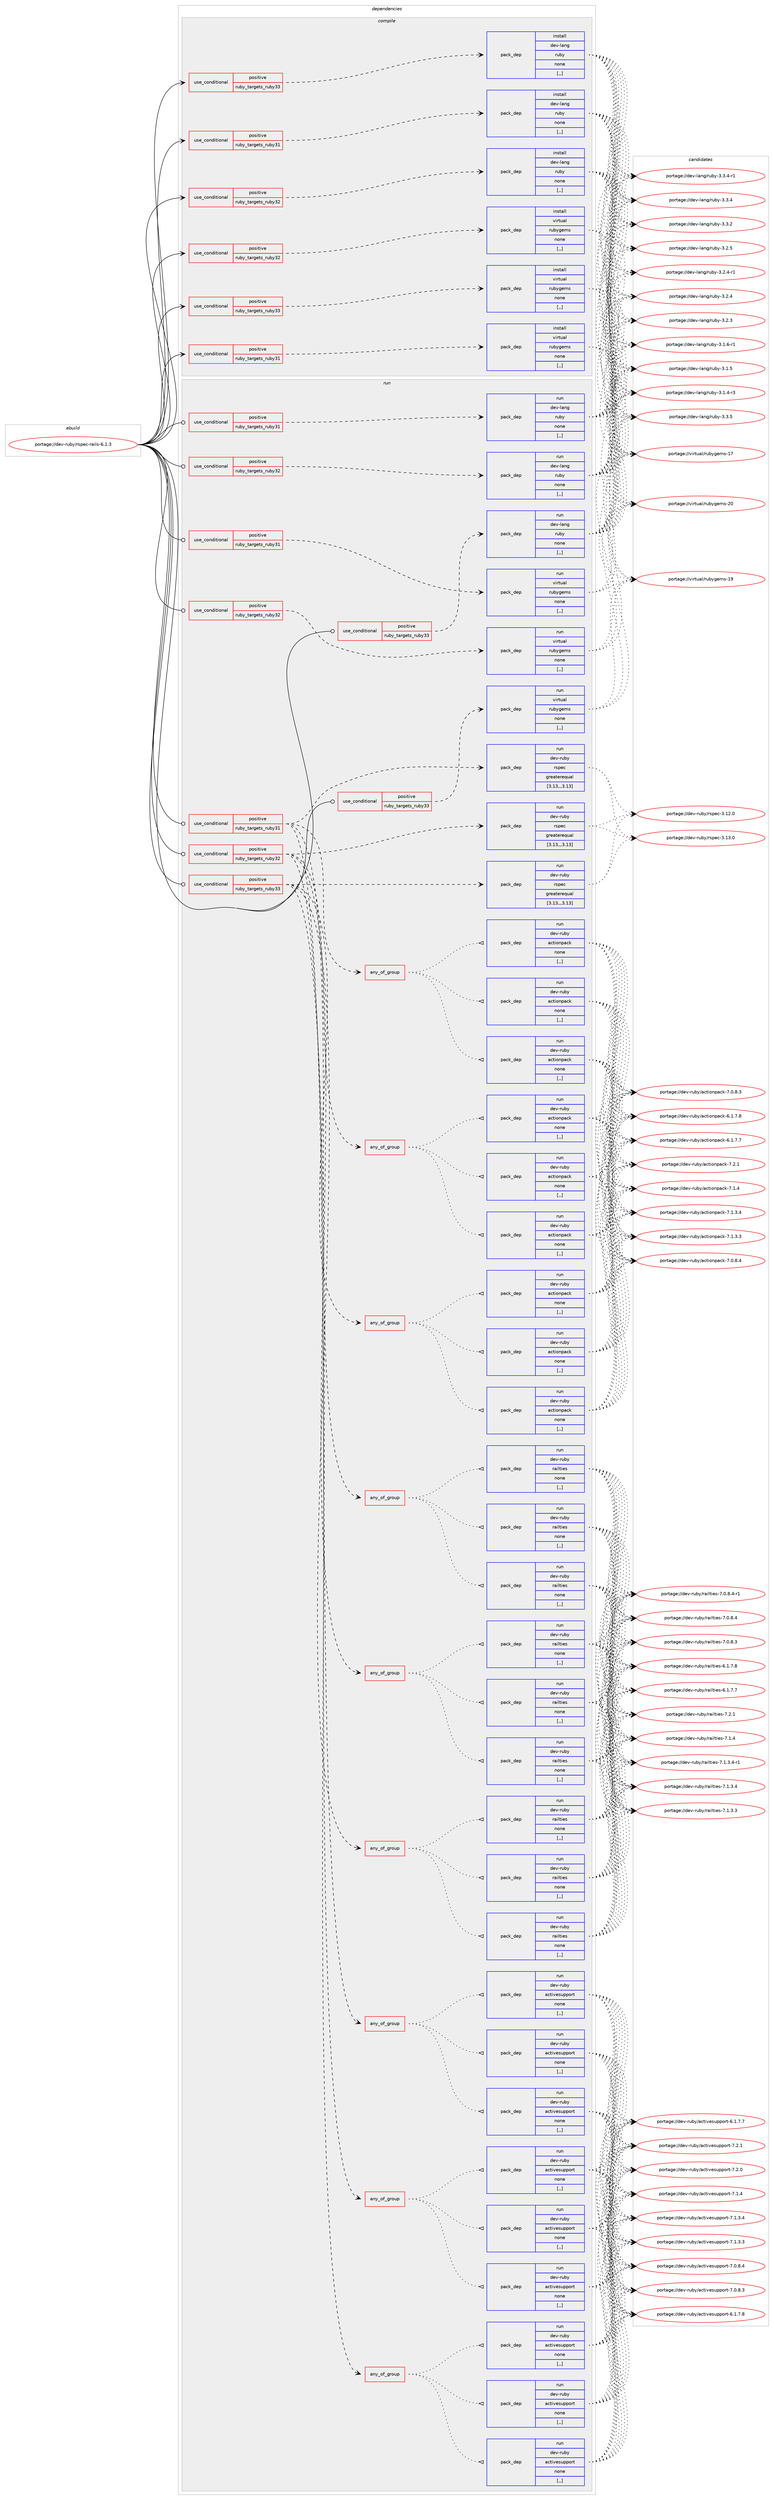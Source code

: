 digraph prolog {

# *************
# Graph options
# *************

newrank=true;
concentrate=true;
compound=true;
graph [rankdir=LR,fontname=Helvetica,fontsize=10,ranksep=1.5];#, ranksep=2.5, nodesep=0.2];
edge  [arrowhead=vee];
node  [fontname=Helvetica,fontsize=10];

# **********
# The ebuild
# **********

subgraph cluster_leftcol {
color=gray;
label=<<i>ebuild</i>>;
id [label="portage://dev-ruby/rspec-rails-6.1.3", color=red, width=4, href="../dev-ruby/rspec-rails-6.1.3.svg"];
}

# ****************
# The dependencies
# ****************

subgraph cluster_midcol {
color=gray;
label=<<i>dependencies</i>>;
subgraph cluster_compile {
fillcolor="#eeeeee";
style=filled;
label=<<i>compile</i>>;
subgraph cond186316 {
dependency696494 [label=<<TABLE BORDER="0" CELLBORDER="1" CELLSPACING="0" CELLPADDING="4"><TR><TD ROWSPAN="3" CELLPADDING="10">use_conditional</TD></TR><TR><TD>positive</TD></TR><TR><TD>ruby_targets_ruby31</TD></TR></TABLE>>, shape=none, color=red];
subgraph pack505221 {
dependency696495 [label=<<TABLE BORDER="0" CELLBORDER="1" CELLSPACING="0" CELLPADDING="4" WIDTH="220"><TR><TD ROWSPAN="6" CELLPADDING="30">pack_dep</TD></TR><TR><TD WIDTH="110">install</TD></TR><TR><TD>dev-lang</TD></TR><TR><TD>ruby</TD></TR><TR><TD>none</TD></TR><TR><TD>[,,]</TD></TR></TABLE>>, shape=none, color=blue];
}
dependency696494:e -> dependency696495:w [weight=20,style="dashed",arrowhead="vee"];
}
id:e -> dependency696494:w [weight=20,style="solid",arrowhead="vee"];
subgraph cond186317 {
dependency696496 [label=<<TABLE BORDER="0" CELLBORDER="1" CELLSPACING="0" CELLPADDING="4"><TR><TD ROWSPAN="3" CELLPADDING="10">use_conditional</TD></TR><TR><TD>positive</TD></TR><TR><TD>ruby_targets_ruby31</TD></TR></TABLE>>, shape=none, color=red];
subgraph pack505222 {
dependency696497 [label=<<TABLE BORDER="0" CELLBORDER="1" CELLSPACING="0" CELLPADDING="4" WIDTH="220"><TR><TD ROWSPAN="6" CELLPADDING="30">pack_dep</TD></TR><TR><TD WIDTH="110">install</TD></TR><TR><TD>virtual</TD></TR><TR><TD>rubygems</TD></TR><TR><TD>none</TD></TR><TR><TD>[,,]</TD></TR></TABLE>>, shape=none, color=blue];
}
dependency696496:e -> dependency696497:w [weight=20,style="dashed",arrowhead="vee"];
}
id:e -> dependency696496:w [weight=20,style="solid",arrowhead="vee"];
subgraph cond186318 {
dependency696498 [label=<<TABLE BORDER="0" CELLBORDER="1" CELLSPACING="0" CELLPADDING="4"><TR><TD ROWSPAN="3" CELLPADDING="10">use_conditional</TD></TR><TR><TD>positive</TD></TR><TR><TD>ruby_targets_ruby32</TD></TR></TABLE>>, shape=none, color=red];
subgraph pack505223 {
dependency696499 [label=<<TABLE BORDER="0" CELLBORDER="1" CELLSPACING="0" CELLPADDING="4" WIDTH="220"><TR><TD ROWSPAN="6" CELLPADDING="30">pack_dep</TD></TR><TR><TD WIDTH="110">install</TD></TR><TR><TD>dev-lang</TD></TR><TR><TD>ruby</TD></TR><TR><TD>none</TD></TR><TR><TD>[,,]</TD></TR></TABLE>>, shape=none, color=blue];
}
dependency696498:e -> dependency696499:w [weight=20,style="dashed",arrowhead="vee"];
}
id:e -> dependency696498:w [weight=20,style="solid",arrowhead="vee"];
subgraph cond186319 {
dependency696500 [label=<<TABLE BORDER="0" CELLBORDER="1" CELLSPACING="0" CELLPADDING="4"><TR><TD ROWSPAN="3" CELLPADDING="10">use_conditional</TD></TR><TR><TD>positive</TD></TR><TR><TD>ruby_targets_ruby32</TD></TR></TABLE>>, shape=none, color=red];
subgraph pack505224 {
dependency696501 [label=<<TABLE BORDER="0" CELLBORDER="1" CELLSPACING="0" CELLPADDING="4" WIDTH="220"><TR><TD ROWSPAN="6" CELLPADDING="30">pack_dep</TD></TR><TR><TD WIDTH="110">install</TD></TR><TR><TD>virtual</TD></TR><TR><TD>rubygems</TD></TR><TR><TD>none</TD></TR><TR><TD>[,,]</TD></TR></TABLE>>, shape=none, color=blue];
}
dependency696500:e -> dependency696501:w [weight=20,style="dashed",arrowhead="vee"];
}
id:e -> dependency696500:w [weight=20,style="solid",arrowhead="vee"];
subgraph cond186320 {
dependency696502 [label=<<TABLE BORDER="0" CELLBORDER="1" CELLSPACING="0" CELLPADDING="4"><TR><TD ROWSPAN="3" CELLPADDING="10">use_conditional</TD></TR><TR><TD>positive</TD></TR><TR><TD>ruby_targets_ruby33</TD></TR></TABLE>>, shape=none, color=red];
subgraph pack505225 {
dependency696503 [label=<<TABLE BORDER="0" CELLBORDER="1" CELLSPACING="0" CELLPADDING="4" WIDTH="220"><TR><TD ROWSPAN="6" CELLPADDING="30">pack_dep</TD></TR><TR><TD WIDTH="110">install</TD></TR><TR><TD>dev-lang</TD></TR><TR><TD>ruby</TD></TR><TR><TD>none</TD></TR><TR><TD>[,,]</TD></TR></TABLE>>, shape=none, color=blue];
}
dependency696502:e -> dependency696503:w [weight=20,style="dashed",arrowhead="vee"];
}
id:e -> dependency696502:w [weight=20,style="solid",arrowhead="vee"];
subgraph cond186321 {
dependency696504 [label=<<TABLE BORDER="0" CELLBORDER="1" CELLSPACING="0" CELLPADDING="4"><TR><TD ROWSPAN="3" CELLPADDING="10">use_conditional</TD></TR><TR><TD>positive</TD></TR><TR><TD>ruby_targets_ruby33</TD></TR></TABLE>>, shape=none, color=red];
subgraph pack505226 {
dependency696505 [label=<<TABLE BORDER="0" CELLBORDER="1" CELLSPACING="0" CELLPADDING="4" WIDTH="220"><TR><TD ROWSPAN="6" CELLPADDING="30">pack_dep</TD></TR><TR><TD WIDTH="110">install</TD></TR><TR><TD>virtual</TD></TR><TR><TD>rubygems</TD></TR><TR><TD>none</TD></TR><TR><TD>[,,]</TD></TR></TABLE>>, shape=none, color=blue];
}
dependency696504:e -> dependency696505:w [weight=20,style="dashed",arrowhead="vee"];
}
id:e -> dependency696504:w [weight=20,style="solid",arrowhead="vee"];
}
subgraph cluster_compileandrun {
fillcolor="#eeeeee";
style=filled;
label=<<i>compile and run</i>>;
}
subgraph cluster_run {
fillcolor="#eeeeee";
style=filled;
label=<<i>run</i>>;
subgraph cond186322 {
dependency696506 [label=<<TABLE BORDER="0" CELLBORDER="1" CELLSPACING="0" CELLPADDING="4"><TR><TD ROWSPAN="3" CELLPADDING="10">use_conditional</TD></TR><TR><TD>positive</TD></TR><TR><TD>ruby_targets_ruby31</TD></TR></TABLE>>, shape=none, color=red];
subgraph any4576 {
dependency696507 [label=<<TABLE BORDER="0" CELLBORDER="1" CELLSPACING="0" CELLPADDING="4"><TR><TD CELLPADDING="10">any_of_group</TD></TR></TABLE>>, shape=none, color=red];subgraph pack505227 {
dependency696508 [label=<<TABLE BORDER="0" CELLBORDER="1" CELLSPACING="0" CELLPADDING="4" WIDTH="220"><TR><TD ROWSPAN="6" CELLPADDING="30">pack_dep</TD></TR><TR><TD WIDTH="110">run</TD></TR><TR><TD>dev-ruby</TD></TR><TR><TD>activesupport</TD></TR><TR><TD>none</TD></TR><TR><TD>[,,]</TD></TR></TABLE>>, shape=none, color=blue];
}
dependency696507:e -> dependency696508:w [weight=20,style="dotted",arrowhead="oinv"];
subgraph pack505228 {
dependency696509 [label=<<TABLE BORDER="0" CELLBORDER="1" CELLSPACING="0" CELLPADDING="4" WIDTH="220"><TR><TD ROWSPAN="6" CELLPADDING="30">pack_dep</TD></TR><TR><TD WIDTH="110">run</TD></TR><TR><TD>dev-ruby</TD></TR><TR><TD>activesupport</TD></TR><TR><TD>none</TD></TR><TR><TD>[,,]</TD></TR></TABLE>>, shape=none, color=blue];
}
dependency696507:e -> dependency696509:w [weight=20,style="dotted",arrowhead="oinv"];
subgraph pack505229 {
dependency696510 [label=<<TABLE BORDER="0" CELLBORDER="1" CELLSPACING="0" CELLPADDING="4" WIDTH="220"><TR><TD ROWSPAN="6" CELLPADDING="30">pack_dep</TD></TR><TR><TD WIDTH="110">run</TD></TR><TR><TD>dev-ruby</TD></TR><TR><TD>activesupport</TD></TR><TR><TD>none</TD></TR><TR><TD>[,,]</TD></TR></TABLE>>, shape=none, color=blue];
}
dependency696507:e -> dependency696510:w [weight=20,style="dotted",arrowhead="oinv"];
}
dependency696506:e -> dependency696507:w [weight=20,style="dashed",arrowhead="vee"];
subgraph any4577 {
dependency696511 [label=<<TABLE BORDER="0" CELLBORDER="1" CELLSPACING="0" CELLPADDING="4"><TR><TD CELLPADDING="10">any_of_group</TD></TR></TABLE>>, shape=none, color=red];subgraph pack505230 {
dependency696512 [label=<<TABLE BORDER="0" CELLBORDER="1" CELLSPACING="0" CELLPADDING="4" WIDTH="220"><TR><TD ROWSPAN="6" CELLPADDING="30">pack_dep</TD></TR><TR><TD WIDTH="110">run</TD></TR><TR><TD>dev-ruby</TD></TR><TR><TD>actionpack</TD></TR><TR><TD>none</TD></TR><TR><TD>[,,]</TD></TR></TABLE>>, shape=none, color=blue];
}
dependency696511:e -> dependency696512:w [weight=20,style="dotted",arrowhead="oinv"];
subgraph pack505231 {
dependency696513 [label=<<TABLE BORDER="0" CELLBORDER="1" CELLSPACING="0" CELLPADDING="4" WIDTH="220"><TR><TD ROWSPAN="6" CELLPADDING="30">pack_dep</TD></TR><TR><TD WIDTH="110">run</TD></TR><TR><TD>dev-ruby</TD></TR><TR><TD>actionpack</TD></TR><TR><TD>none</TD></TR><TR><TD>[,,]</TD></TR></TABLE>>, shape=none, color=blue];
}
dependency696511:e -> dependency696513:w [weight=20,style="dotted",arrowhead="oinv"];
subgraph pack505232 {
dependency696514 [label=<<TABLE BORDER="0" CELLBORDER="1" CELLSPACING="0" CELLPADDING="4" WIDTH="220"><TR><TD ROWSPAN="6" CELLPADDING="30">pack_dep</TD></TR><TR><TD WIDTH="110">run</TD></TR><TR><TD>dev-ruby</TD></TR><TR><TD>actionpack</TD></TR><TR><TD>none</TD></TR><TR><TD>[,,]</TD></TR></TABLE>>, shape=none, color=blue];
}
dependency696511:e -> dependency696514:w [weight=20,style="dotted",arrowhead="oinv"];
}
dependency696506:e -> dependency696511:w [weight=20,style="dashed",arrowhead="vee"];
subgraph any4578 {
dependency696515 [label=<<TABLE BORDER="0" CELLBORDER="1" CELLSPACING="0" CELLPADDING="4"><TR><TD CELLPADDING="10">any_of_group</TD></TR></TABLE>>, shape=none, color=red];subgraph pack505233 {
dependency696516 [label=<<TABLE BORDER="0" CELLBORDER="1" CELLSPACING="0" CELLPADDING="4" WIDTH="220"><TR><TD ROWSPAN="6" CELLPADDING="30">pack_dep</TD></TR><TR><TD WIDTH="110">run</TD></TR><TR><TD>dev-ruby</TD></TR><TR><TD>railties</TD></TR><TR><TD>none</TD></TR><TR><TD>[,,]</TD></TR></TABLE>>, shape=none, color=blue];
}
dependency696515:e -> dependency696516:w [weight=20,style="dotted",arrowhead="oinv"];
subgraph pack505234 {
dependency696517 [label=<<TABLE BORDER="0" CELLBORDER="1" CELLSPACING="0" CELLPADDING="4" WIDTH="220"><TR><TD ROWSPAN="6" CELLPADDING="30">pack_dep</TD></TR><TR><TD WIDTH="110">run</TD></TR><TR><TD>dev-ruby</TD></TR><TR><TD>railties</TD></TR><TR><TD>none</TD></TR><TR><TD>[,,]</TD></TR></TABLE>>, shape=none, color=blue];
}
dependency696515:e -> dependency696517:w [weight=20,style="dotted",arrowhead="oinv"];
subgraph pack505235 {
dependency696518 [label=<<TABLE BORDER="0" CELLBORDER="1" CELLSPACING="0" CELLPADDING="4" WIDTH="220"><TR><TD ROWSPAN="6" CELLPADDING="30">pack_dep</TD></TR><TR><TD WIDTH="110">run</TD></TR><TR><TD>dev-ruby</TD></TR><TR><TD>railties</TD></TR><TR><TD>none</TD></TR><TR><TD>[,,]</TD></TR></TABLE>>, shape=none, color=blue];
}
dependency696515:e -> dependency696518:w [weight=20,style="dotted",arrowhead="oinv"];
}
dependency696506:e -> dependency696515:w [weight=20,style="dashed",arrowhead="vee"];
subgraph pack505236 {
dependency696519 [label=<<TABLE BORDER="0" CELLBORDER="1" CELLSPACING="0" CELLPADDING="4" WIDTH="220"><TR><TD ROWSPAN="6" CELLPADDING="30">pack_dep</TD></TR><TR><TD WIDTH="110">run</TD></TR><TR><TD>dev-ruby</TD></TR><TR><TD>rspec</TD></TR><TR><TD>greaterequal</TD></TR><TR><TD>[3.13,,,3.13]</TD></TR></TABLE>>, shape=none, color=blue];
}
dependency696506:e -> dependency696519:w [weight=20,style="dashed",arrowhead="vee"];
}
id:e -> dependency696506:w [weight=20,style="solid",arrowhead="odot"];
subgraph cond186323 {
dependency696520 [label=<<TABLE BORDER="0" CELLBORDER="1" CELLSPACING="0" CELLPADDING="4"><TR><TD ROWSPAN="3" CELLPADDING="10">use_conditional</TD></TR><TR><TD>positive</TD></TR><TR><TD>ruby_targets_ruby31</TD></TR></TABLE>>, shape=none, color=red];
subgraph pack505237 {
dependency696521 [label=<<TABLE BORDER="0" CELLBORDER="1" CELLSPACING="0" CELLPADDING="4" WIDTH="220"><TR><TD ROWSPAN="6" CELLPADDING="30">pack_dep</TD></TR><TR><TD WIDTH="110">run</TD></TR><TR><TD>dev-lang</TD></TR><TR><TD>ruby</TD></TR><TR><TD>none</TD></TR><TR><TD>[,,]</TD></TR></TABLE>>, shape=none, color=blue];
}
dependency696520:e -> dependency696521:w [weight=20,style="dashed",arrowhead="vee"];
}
id:e -> dependency696520:w [weight=20,style="solid",arrowhead="odot"];
subgraph cond186324 {
dependency696522 [label=<<TABLE BORDER="0" CELLBORDER="1" CELLSPACING="0" CELLPADDING="4"><TR><TD ROWSPAN="3" CELLPADDING="10">use_conditional</TD></TR><TR><TD>positive</TD></TR><TR><TD>ruby_targets_ruby31</TD></TR></TABLE>>, shape=none, color=red];
subgraph pack505238 {
dependency696523 [label=<<TABLE BORDER="0" CELLBORDER="1" CELLSPACING="0" CELLPADDING="4" WIDTH="220"><TR><TD ROWSPAN="6" CELLPADDING="30">pack_dep</TD></TR><TR><TD WIDTH="110">run</TD></TR><TR><TD>virtual</TD></TR><TR><TD>rubygems</TD></TR><TR><TD>none</TD></TR><TR><TD>[,,]</TD></TR></TABLE>>, shape=none, color=blue];
}
dependency696522:e -> dependency696523:w [weight=20,style="dashed",arrowhead="vee"];
}
id:e -> dependency696522:w [weight=20,style="solid",arrowhead="odot"];
subgraph cond186325 {
dependency696524 [label=<<TABLE BORDER="0" CELLBORDER="1" CELLSPACING="0" CELLPADDING="4"><TR><TD ROWSPAN="3" CELLPADDING="10">use_conditional</TD></TR><TR><TD>positive</TD></TR><TR><TD>ruby_targets_ruby32</TD></TR></TABLE>>, shape=none, color=red];
subgraph any4579 {
dependency696525 [label=<<TABLE BORDER="0" CELLBORDER="1" CELLSPACING="0" CELLPADDING="4"><TR><TD CELLPADDING="10">any_of_group</TD></TR></TABLE>>, shape=none, color=red];subgraph pack505239 {
dependency696526 [label=<<TABLE BORDER="0" CELLBORDER="1" CELLSPACING="0" CELLPADDING="4" WIDTH="220"><TR><TD ROWSPAN="6" CELLPADDING="30">pack_dep</TD></TR><TR><TD WIDTH="110">run</TD></TR><TR><TD>dev-ruby</TD></TR><TR><TD>activesupport</TD></TR><TR><TD>none</TD></TR><TR><TD>[,,]</TD></TR></TABLE>>, shape=none, color=blue];
}
dependency696525:e -> dependency696526:w [weight=20,style="dotted",arrowhead="oinv"];
subgraph pack505240 {
dependency696527 [label=<<TABLE BORDER="0" CELLBORDER="1" CELLSPACING="0" CELLPADDING="4" WIDTH="220"><TR><TD ROWSPAN="6" CELLPADDING="30">pack_dep</TD></TR><TR><TD WIDTH="110">run</TD></TR><TR><TD>dev-ruby</TD></TR><TR><TD>activesupport</TD></TR><TR><TD>none</TD></TR><TR><TD>[,,]</TD></TR></TABLE>>, shape=none, color=blue];
}
dependency696525:e -> dependency696527:w [weight=20,style="dotted",arrowhead="oinv"];
subgraph pack505241 {
dependency696528 [label=<<TABLE BORDER="0" CELLBORDER="1" CELLSPACING="0" CELLPADDING="4" WIDTH="220"><TR><TD ROWSPAN="6" CELLPADDING="30">pack_dep</TD></TR><TR><TD WIDTH="110">run</TD></TR><TR><TD>dev-ruby</TD></TR><TR><TD>activesupport</TD></TR><TR><TD>none</TD></TR><TR><TD>[,,]</TD></TR></TABLE>>, shape=none, color=blue];
}
dependency696525:e -> dependency696528:w [weight=20,style="dotted",arrowhead="oinv"];
}
dependency696524:e -> dependency696525:w [weight=20,style="dashed",arrowhead="vee"];
subgraph any4580 {
dependency696529 [label=<<TABLE BORDER="0" CELLBORDER="1" CELLSPACING="0" CELLPADDING="4"><TR><TD CELLPADDING="10">any_of_group</TD></TR></TABLE>>, shape=none, color=red];subgraph pack505242 {
dependency696530 [label=<<TABLE BORDER="0" CELLBORDER="1" CELLSPACING="0" CELLPADDING="4" WIDTH="220"><TR><TD ROWSPAN="6" CELLPADDING="30">pack_dep</TD></TR><TR><TD WIDTH="110">run</TD></TR><TR><TD>dev-ruby</TD></TR><TR><TD>actionpack</TD></TR><TR><TD>none</TD></TR><TR><TD>[,,]</TD></TR></TABLE>>, shape=none, color=blue];
}
dependency696529:e -> dependency696530:w [weight=20,style="dotted",arrowhead="oinv"];
subgraph pack505243 {
dependency696531 [label=<<TABLE BORDER="0" CELLBORDER="1" CELLSPACING="0" CELLPADDING="4" WIDTH="220"><TR><TD ROWSPAN="6" CELLPADDING="30">pack_dep</TD></TR><TR><TD WIDTH="110">run</TD></TR><TR><TD>dev-ruby</TD></TR><TR><TD>actionpack</TD></TR><TR><TD>none</TD></TR><TR><TD>[,,]</TD></TR></TABLE>>, shape=none, color=blue];
}
dependency696529:e -> dependency696531:w [weight=20,style="dotted",arrowhead="oinv"];
subgraph pack505244 {
dependency696532 [label=<<TABLE BORDER="0" CELLBORDER="1" CELLSPACING="0" CELLPADDING="4" WIDTH="220"><TR><TD ROWSPAN="6" CELLPADDING="30">pack_dep</TD></TR><TR><TD WIDTH="110">run</TD></TR><TR><TD>dev-ruby</TD></TR><TR><TD>actionpack</TD></TR><TR><TD>none</TD></TR><TR><TD>[,,]</TD></TR></TABLE>>, shape=none, color=blue];
}
dependency696529:e -> dependency696532:w [weight=20,style="dotted",arrowhead="oinv"];
}
dependency696524:e -> dependency696529:w [weight=20,style="dashed",arrowhead="vee"];
subgraph any4581 {
dependency696533 [label=<<TABLE BORDER="0" CELLBORDER="1" CELLSPACING="0" CELLPADDING="4"><TR><TD CELLPADDING="10">any_of_group</TD></TR></TABLE>>, shape=none, color=red];subgraph pack505245 {
dependency696534 [label=<<TABLE BORDER="0" CELLBORDER="1" CELLSPACING="0" CELLPADDING="4" WIDTH="220"><TR><TD ROWSPAN="6" CELLPADDING="30">pack_dep</TD></TR><TR><TD WIDTH="110">run</TD></TR><TR><TD>dev-ruby</TD></TR><TR><TD>railties</TD></TR><TR><TD>none</TD></TR><TR><TD>[,,]</TD></TR></TABLE>>, shape=none, color=blue];
}
dependency696533:e -> dependency696534:w [weight=20,style="dotted",arrowhead="oinv"];
subgraph pack505246 {
dependency696535 [label=<<TABLE BORDER="0" CELLBORDER="1" CELLSPACING="0" CELLPADDING="4" WIDTH="220"><TR><TD ROWSPAN="6" CELLPADDING="30">pack_dep</TD></TR><TR><TD WIDTH="110">run</TD></TR><TR><TD>dev-ruby</TD></TR><TR><TD>railties</TD></TR><TR><TD>none</TD></TR><TR><TD>[,,]</TD></TR></TABLE>>, shape=none, color=blue];
}
dependency696533:e -> dependency696535:w [weight=20,style="dotted",arrowhead="oinv"];
subgraph pack505247 {
dependency696536 [label=<<TABLE BORDER="0" CELLBORDER="1" CELLSPACING="0" CELLPADDING="4" WIDTH="220"><TR><TD ROWSPAN="6" CELLPADDING="30">pack_dep</TD></TR><TR><TD WIDTH="110">run</TD></TR><TR><TD>dev-ruby</TD></TR><TR><TD>railties</TD></TR><TR><TD>none</TD></TR><TR><TD>[,,]</TD></TR></TABLE>>, shape=none, color=blue];
}
dependency696533:e -> dependency696536:w [weight=20,style="dotted",arrowhead="oinv"];
}
dependency696524:e -> dependency696533:w [weight=20,style="dashed",arrowhead="vee"];
subgraph pack505248 {
dependency696537 [label=<<TABLE BORDER="0" CELLBORDER="1" CELLSPACING="0" CELLPADDING="4" WIDTH="220"><TR><TD ROWSPAN="6" CELLPADDING="30">pack_dep</TD></TR><TR><TD WIDTH="110">run</TD></TR><TR><TD>dev-ruby</TD></TR><TR><TD>rspec</TD></TR><TR><TD>greaterequal</TD></TR><TR><TD>[3.13,,,3.13]</TD></TR></TABLE>>, shape=none, color=blue];
}
dependency696524:e -> dependency696537:w [weight=20,style="dashed",arrowhead="vee"];
}
id:e -> dependency696524:w [weight=20,style="solid",arrowhead="odot"];
subgraph cond186326 {
dependency696538 [label=<<TABLE BORDER="0" CELLBORDER="1" CELLSPACING="0" CELLPADDING="4"><TR><TD ROWSPAN="3" CELLPADDING="10">use_conditional</TD></TR><TR><TD>positive</TD></TR><TR><TD>ruby_targets_ruby32</TD></TR></TABLE>>, shape=none, color=red];
subgraph pack505249 {
dependency696539 [label=<<TABLE BORDER="0" CELLBORDER="1" CELLSPACING="0" CELLPADDING="4" WIDTH="220"><TR><TD ROWSPAN="6" CELLPADDING="30">pack_dep</TD></TR><TR><TD WIDTH="110">run</TD></TR><TR><TD>dev-lang</TD></TR><TR><TD>ruby</TD></TR><TR><TD>none</TD></TR><TR><TD>[,,]</TD></TR></TABLE>>, shape=none, color=blue];
}
dependency696538:e -> dependency696539:w [weight=20,style="dashed",arrowhead="vee"];
}
id:e -> dependency696538:w [weight=20,style="solid",arrowhead="odot"];
subgraph cond186327 {
dependency696540 [label=<<TABLE BORDER="0" CELLBORDER="1" CELLSPACING="0" CELLPADDING="4"><TR><TD ROWSPAN="3" CELLPADDING="10">use_conditional</TD></TR><TR><TD>positive</TD></TR><TR><TD>ruby_targets_ruby32</TD></TR></TABLE>>, shape=none, color=red];
subgraph pack505250 {
dependency696541 [label=<<TABLE BORDER="0" CELLBORDER="1" CELLSPACING="0" CELLPADDING="4" WIDTH="220"><TR><TD ROWSPAN="6" CELLPADDING="30">pack_dep</TD></TR><TR><TD WIDTH="110">run</TD></TR><TR><TD>virtual</TD></TR><TR><TD>rubygems</TD></TR><TR><TD>none</TD></TR><TR><TD>[,,]</TD></TR></TABLE>>, shape=none, color=blue];
}
dependency696540:e -> dependency696541:w [weight=20,style="dashed",arrowhead="vee"];
}
id:e -> dependency696540:w [weight=20,style="solid",arrowhead="odot"];
subgraph cond186328 {
dependency696542 [label=<<TABLE BORDER="0" CELLBORDER="1" CELLSPACING="0" CELLPADDING="4"><TR><TD ROWSPAN="3" CELLPADDING="10">use_conditional</TD></TR><TR><TD>positive</TD></TR><TR><TD>ruby_targets_ruby33</TD></TR></TABLE>>, shape=none, color=red];
subgraph any4582 {
dependency696543 [label=<<TABLE BORDER="0" CELLBORDER="1" CELLSPACING="0" CELLPADDING="4"><TR><TD CELLPADDING="10">any_of_group</TD></TR></TABLE>>, shape=none, color=red];subgraph pack505251 {
dependency696544 [label=<<TABLE BORDER="0" CELLBORDER="1" CELLSPACING="0" CELLPADDING="4" WIDTH="220"><TR><TD ROWSPAN="6" CELLPADDING="30">pack_dep</TD></TR><TR><TD WIDTH="110">run</TD></TR><TR><TD>dev-ruby</TD></TR><TR><TD>activesupport</TD></TR><TR><TD>none</TD></TR><TR><TD>[,,]</TD></TR></TABLE>>, shape=none, color=blue];
}
dependency696543:e -> dependency696544:w [weight=20,style="dotted",arrowhead="oinv"];
subgraph pack505252 {
dependency696545 [label=<<TABLE BORDER="0" CELLBORDER="1" CELLSPACING="0" CELLPADDING="4" WIDTH="220"><TR><TD ROWSPAN="6" CELLPADDING="30">pack_dep</TD></TR><TR><TD WIDTH="110">run</TD></TR><TR><TD>dev-ruby</TD></TR><TR><TD>activesupport</TD></TR><TR><TD>none</TD></TR><TR><TD>[,,]</TD></TR></TABLE>>, shape=none, color=blue];
}
dependency696543:e -> dependency696545:w [weight=20,style="dotted",arrowhead="oinv"];
subgraph pack505253 {
dependency696546 [label=<<TABLE BORDER="0" CELLBORDER="1" CELLSPACING="0" CELLPADDING="4" WIDTH="220"><TR><TD ROWSPAN="6" CELLPADDING="30">pack_dep</TD></TR><TR><TD WIDTH="110">run</TD></TR><TR><TD>dev-ruby</TD></TR><TR><TD>activesupport</TD></TR><TR><TD>none</TD></TR><TR><TD>[,,]</TD></TR></TABLE>>, shape=none, color=blue];
}
dependency696543:e -> dependency696546:w [weight=20,style="dotted",arrowhead="oinv"];
}
dependency696542:e -> dependency696543:w [weight=20,style="dashed",arrowhead="vee"];
subgraph any4583 {
dependency696547 [label=<<TABLE BORDER="0" CELLBORDER="1" CELLSPACING="0" CELLPADDING="4"><TR><TD CELLPADDING="10">any_of_group</TD></TR></TABLE>>, shape=none, color=red];subgraph pack505254 {
dependency696548 [label=<<TABLE BORDER="0" CELLBORDER="1" CELLSPACING="0" CELLPADDING="4" WIDTH="220"><TR><TD ROWSPAN="6" CELLPADDING="30">pack_dep</TD></TR><TR><TD WIDTH="110">run</TD></TR><TR><TD>dev-ruby</TD></TR><TR><TD>actionpack</TD></TR><TR><TD>none</TD></TR><TR><TD>[,,]</TD></TR></TABLE>>, shape=none, color=blue];
}
dependency696547:e -> dependency696548:w [weight=20,style="dotted",arrowhead="oinv"];
subgraph pack505255 {
dependency696549 [label=<<TABLE BORDER="0" CELLBORDER="1" CELLSPACING="0" CELLPADDING="4" WIDTH="220"><TR><TD ROWSPAN="6" CELLPADDING="30">pack_dep</TD></TR><TR><TD WIDTH="110">run</TD></TR><TR><TD>dev-ruby</TD></TR><TR><TD>actionpack</TD></TR><TR><TD>none</TD></TR><TR><TD>[,,]</TD></TR></TABLE>>, shape=none, color=blue];
}
dependency696547:e -> dependency696549:w [weight=20,style="dotted",arrowhead="oinv"];
subgraph pack505256 {
dependency696550 [label=<<TABLE BORDER="0" CELLBORDER="1" CELLSPACING="0" CELLPADDING="4" WIDTH="220"><TR><TD ROWSPAN="6" CELLPADDING="30">pack_dep</TD></TR><TR><TD WIDTH="110">run</TD></TR><TR><TD>dev-ruby</TD></TR><TR><TD>actionpack</TD></TR><TR><TD>none</TD></TR><TR><TD>[,,]</TD></TR></TABLE>>, shape=none, color=blue];
}
dependency696547:e -> dependency696550:w [weight=20,style="dotted",arrowhead="oinv"];
}
dependency696542:e -> dependency696547:w [weight=20,style="dashed",arrowhead="vee"];
subgraph any4584 {
dependency696551 [label=<<TABLE BORDER="0" CELLBORDER="1" CELLSPACING="0" CELLPADDING="4"><TR><TD CELLPADDING="10">any_of_group</TD></TR></TABLE>>, shape=none, color=red];subgraph pack505257 {
dependency696552 [label=<<TABLE BORDER="0" CELLBORDER="1" CELLSPACING="0" CELLPADDING="4" WIDTH="220"><TR><TD ROWSPAN="6" CELLPADDING="30">pack_dep</TD></TR><TR><TD WIDTH="110">run</TD></TR><TR><TD>dev-ruby</TD></TR><TR><TD>railties</TD></TR><TR><TD>none</TD></TR><TR><TD>[,,]</TD></TR></TABLE>>, shape=none, color=blue];
}
dependency696551:e -> dependency696552:w [weight=20,style="dotted",arrowhead="oinv"];
subgraph pack505258 {
dependency696553 [label=<<TABLE BORDER="0" CELLBORDER="1" CELLSPACING="0" CELLPADDING="4" WIDTH="220"><TR><TD ROWSPAN="6" CELLPADDING="30">pack_dep</TD></TR><TR><TD WIDTH="110">run</TD></TR><TR><TD>dev-ruby</TD></TR><TR><TD>railties</TD></TR><TR><TD>none</TD></TR><TR><TD>[,,]</TD></TR></TABLE>>, shape=none, color=blue];
}
dependency696551:e -> dependency696553:w [weight=20,style="dotted",arrowhead="oinv"];
subgraph pack505259 {
dependency696554 [label=<<TABLE BORDER="0" CELLBORDER="1" CELLSPACING="0" CELLPADDING="4" WIDTH="220"><TR><TD ROWSPAN="6" CELLPADDING="30">pack_dep</TD></TR><TR><TD WIDTH="110">run</TD></TR><TR><TD>dev-ruby</TD></TR><TR><TD>railties</TD></TR><TR><TD>none</TD></TR><TR><TD>[,,]</TD></TR></TABLE>>, shape=none, color=blue];
}
dependency696551:e -> dependency696554:w [weight=20,style="dotted",arrowhead="oinv"];
}
dependency696542:e -> dependency696551:w [weight=20,style="dashed",arrowhead="vee"];
subgraph pack505260 {
dependency696555 [label=<<TABLE BORDER="0" CELLBORDER="1" CELLSPACING="0" CELLPADDING="4" WIDTH="220"><TR><TD ROWSPAN="6" CELLPADDING="30">pack_dep</TD></TR><TR><TD WIDTH="110">run</TD></TR><TR><TD>dev-ruby</TD></TR><TR><TD>rspec</TD></TR><TR><TD>greaterequal</TD></TR><TR><TD>[3.13,,,3.13]</TD></TR></TABLE>>, shape=none, color=blue];
}
dependency696542:e -> dependency696555:w [weight=20,style="dashed",arrowhead="vee"];
}
id:e -> dependency696542:w [weight=20,style="solid",arrowhead="odot"];
subgraph cond186329 {
dependency696556 [label=<<TABLE BORDER="0" CELLBORDER="1" CELLSPACING="0" CELLPADDING="4"><TR><TD ROWSPAN="3" CELLPADDING="10">use_conditional</TD></TR><TR><TD>positive</TD></TR><TR><TD>ruby_targets_ruby33</TD></TR></TABLE>>, shape=none, color=red];
subgraph pack505261 {
dependency696557 [label=<<TABLE BORDER="0" CELLBORDER="1" CELLSPACING="0" CELLPADDING="4" WIDTH="220"><TR><TD ROWSPAN="6" CELLPADDING="30">pack_dep</TD></TR><TR><TD WIDTH="110">run</TD></TR><TR><TD>dev-lang</TD></TR><TR><TD>ruby</TD></TR><TR><TD>none</TD></TR><TR><TD>[,,]</TD></TR></TABLE>>, shape=none, color=blue];
}
dependency696556:e -> dependency696557:w [weight=20,style="dashed",arrowhead="vee"];
}
id:e -> dependency696556:w [weight=20,style="solid",arrowhead="odot"];
subgraph cond186330 {
dependency696558 [label=<<TABLE BORDER="0" CELLBORDER="1" CELLSPACING="0" CELLPADDING="4"><TR><TD ROWSPAN="3" CELLPADDING="10">use_conditional</TD></TR><TR><TD>positive</TD></TR><TR><TD>ruby_targets_ruby33</TD></TR></TABLE>>, shape=none, color=red];
subgraph pack505262 {
dependency696559 [label=<<TABLE BORDER="0" CELLBORDER="1" CELLSPACING="0" CELLPADDING="4" WIDTH="220"><TR><TD ROWSPAN="6" CELLPADDING="30">pack_dep</TD></TR><TR><TD WIDTH="110">run</TD></TR><TR><TD>virtual</TD></TR><TR><TD>rubygems</TD></TR><TR><TD>none</TD></TR><TR><TD>[,,]</TD></TR></TABLE>>, shape=none, color=blue];
}
dependency696558:e -> dependency696559:w [weight=20,style="dashed",arrowhead="vee"];
}
id:e -> dependency696558:w [weight=20,style="solid",arrowhead="odot"];
}
}

# **************
# The candidates
# **************

subgraph cluster_choices {
rank=same;
color=gray;
label=<<i>candidates</i>>;

subgraph choice505221 {
color=black;
nodesep=1;
choice10010111845108971101034711411798121455146514653 [label="portage://dev-lang/ruby-3.3.5", color=red, width=4,href="../dev-lang/ruby-3.3.5.svg"];
choice100101118451089711010347114117981214551465146524511449 [label="portage://dev-lang/ruby-3.3.4-r1", color=red, width=4,href="../dev-lang/ruby-3.3.4-r1.svg"];
choice10010111845108971101034711411798121455146514652 [label="portage://dev-lang/ruby-3.3.4", color=red, width=4,href="../dev-lang/ruby-3.3.4.svg"];
choice10010111845108971101034711411798121455146514650 [label="portage://dev-lang/ruby-3.3.2", color=red, width=4,href="../dev-lang/ruby-3.3.2.svg"];
choice10010111845108971101034711411798121455146504653 [label="portage://dev-lang/ruby-3.2.5", color=red, width=4,href="../dev-lang/ruby-3.2.5.svg"];
choice100101118451089711010347114117981214551465046524511449 [label="portage://dev-lang/ruby-3.2.4-r1", color=red, width=4,href="../dev-lang/ruby-3.2.4-r1.svg"];
choice10010111845108971101034711411798121455146504652 [label="portage://dev-lang/ruby-3.2.4", color=red, width=4,href="../dev-lang/ruby-3.2.4.svg"];
choice10010111845108971101034711411798121455146504651 [label="portage://dev-lang/ruby-3.2.3", color=red, width=4,href="../dev-lang/ruby-3.2.3.svg"];
choice100101118451089711010347114117981214551464946544511449 [label="portage://dev-lang/ruby-3.1.6-r1", color=red, width=4,href="../dev-lang/ruby-3.1.6-r1.svg"];
choice10010111845108971101034711411798121455146494653 [label="portage://dev-lang/ruby-3.1.5", color=red, width=4,href="../dev-lang/ruby-3.1.5.svg"];
choice100101118451089711010347114117981214551464946524511451 [label="portage://dev-lang/ruby-3.1.4-r3", color=red, width=4,href="../dev-lang/ruby-3.1.4-r3.svg"];
dependency696495:e -> choice10010111845108971101034711411798121455146514653:w [style=dotted,weight="100"];
dependency696495:e -> choice100101118451089711010347114117981214551465146524511449:w [style=dotted,weight="100"];
dependency696495:e -> choice10010111845108971101034711411798121455146514652:w [style=dotted,weight="100"];
dependency696495:e -> choice10010111845108971101034711411798121455146514650:w [style=dotted,weight="100"];
dependency696495:e -> choice10010111845108971101034711411798121455146504653:w [style=dotted,weight="100"];
dependency696495:e -> choice100101118451089711010347114117981214551465046524511449:w [style=dotted,weight="100"];
dependency696495:e -> choice10010111845108971101034711411798121455146504652:w [style=dotted,weight="100"];
dependency696495:e -> choice10010111845108971101034711411798121455146504651:w [style=dotted,weight="100"];
dependency696495:e -> choice100101118451089711010347114117981214551464946544511449:w [style=dotted,weight="100"];
dependency696495:e -> choice10010111845108971101034711411798121455146494653:w [style=dotted,weight="100"];
dependency696495:e -> choice100101118451089711010347114117981214551464946524511451:w [style=dotted,weight="100"];
}
subgraph choice505222 {
color=black;
nodesep=1;
choice118105114116117971084711411798121103101109115455048 [label="portage://virtual/rubygems-20", color=red, width=4,href="../virtual/rubygems-20.svg"];
choice118105114116117971084711411798121103101109115454957 [label="portage://virtual/rubygems-19", color=red, width=4,href="../virtual/rubygems-19.svg"];
choice118105114116117971084711411798121103101109115454955 [label="portage://virtual/rubygems-17", color=red, width=4,href="../virtual/rubygems-17.svg"];
dependency696497:e -> choice118105114116117971084711411798121103101109115455048:w [style=dotted,weight="100"];
dependency696497:e -> choice118105114116117971084711411798121103101109115454957:w [style=dotted,weight="100"];
dependency696497:e -> choice118105114116117971084711411798121103101109115454955:w [style=dotted,weight="100"];
}
subgraph choice505223 {
color=black;
nodesep=1;
choice10010111845108971101034711411798121455146514653 [label="portage://dev-lang/ruby-3.3.5", color=red, width=4,href="../dev-lang/ruby-3.3.5.svg"];
choice100101118451089711010347114117981214551465146524511449 [label="portage://dev-lang/ruby-3.3.4-r1", color=red, width=4,href="../dev-lang/ruby-3.3.4-r1.svg"];
choice10010111845108971101034711411798121455146514652 [label="portage://dev-lang/ruby-3.3.4", color=red, width=4,href="../dev-lang/ruby-3.3.4.svg"];
choice10010111845108971101034711411798121455146514650 [label="portage://dev-lang/ruby-3.3.2", color=red, width=4,href="../dev-lang/ruby-3.3.2.svg"];
choice10010111845108971101034711411798121455146504653 [label="portage://dev-lang/ruby-3.2.5", color=red, width=4,href="../dev-lang/ruby-3.2.5.svg"];
choice100101118451089711010347114117981214551465046524511449 [label="portage://dev-lang/ruby-3.2.4-r1", color=red, width=4,href="../dev-lang/ruby-3.2.4-r1.svg"];
choice10010111845108971101034711411798121455146504652 [label="portage://dev-lang/ruby-3.2.4", color=red, width=4,href="../dev-lang/ruby-3.2.4.svg"];
choice10010111845108971101034711411798121455146504651 [label="portage://dev-lang/ruby-3.2.3", color=red, width=4,href="../dev-lang/ruby-3.2.3.svg"];
choice100101118451089711010347114117981214551464946544511449 [label="portage://dev-lang/ruby-3.1.6-r1", color=red, width=4,href="../dev-lang/ruby-3.1.6-r1.svg"];
choice10010111845108971101034711411798121455146494653 [label="portage://dev-lang/ruby-3.1.5", color=red, width=4,href="../dev-lang/ruby-3.1.5.svg"];
choice100101118451089711010347114117981214551464946524511451 [label="portage://dev-lang/ruby-3.1.4-r3", color=red, width=4,href="../dev-lang/ruby-3.1.4-r3.svg"];
dependency696499:e -> choice10010111845108971101034711411798121455146514653:w [style=dotted,weight="100"];
dependency696499:e -> choice100101118451089711010347114117981214551465146524511449:w [style=dotted,weight="100"];
dependency696499:e -> choice10010111845108971101034711411798121455146514652:w [style=dotted,weight="100"];
dependency696499:e -> choice10010111845108971101034711411798121455146514650:w [style=dotted,weight="100"];
dependency696499:e -> choice10010111845108971101034711411798121455146504653:w [style=dotted,weight="100"];
dependency696499:e -> choice100101118451089711010347114117981214551465046524511449:w [style=dotted,weight="100"];
dependency696499:e -> choice10010111845108971101034711411798121455146504652:w [style=dotted,weight="100"];
dependency696499:e -> choice10010111845108971101034711411798121455146504651:w [style=dotted,weight="100"];
dependency696499:e -> choice100101118451089711010347114117981214551464946544511449:w [style=dotted,weight="100"];
dependency696499:e -> choice10010111845108971101034711411798121455146494653:w [style=dotted,weight="100"];
dependency696499:e -> choice100101118451089711010347114117981214551464946524511451:w [style=dotted,weight="100"];
}
subgraph choice505224 {
color=black;
nodesep=1;
choice118105114116117971084711411798121103101109115455048 [label="portage://virtual/rubygems-20", color=red, width=4,href="../virtual/rubygems-20.svg"];
choice118105114116117971084711411798121103101109115454957 [label="portage://virtual/rubygems-19", color=red, width=4,href="../virtual/rubygems-19.svg"];
choice118105114116117971084711411798121103101109115454955 [label="portage://virtual/rubygems-17", color=red, width=4,href="../virtual/rubygems-17.svg"];
dependency696501:e -> choice118105114116117971084711411798121103101109115455048:w [style=dotted,weight="100"];
dependency696501:e -> choice118105114116117971084711411798121103101109115454957:w [style=dotted,weight="100"];
dependency696501:e -> choice118105114116117971084711411798121103101109115454955:w [style=dotted,weight="100"];
}
subgraph choice505225 {
color=black;
nodesep=1;
choice10010111845108971101034711411798121455146514653 [label="portage://dev-lang/ruby-3.3.5", color=red, width=4,href="../dev-lang/ruby-3.3.5.svg"];
choice100101118451089711010347114117981214551465146524511449 [label="portage://dev-lang/ruby-3.3.4-r1", color=red, width=4,href="../dev-lang/ruby-3.3.4-r1.svg"];
choice10010111845108971101034711411798121455146514652 [label="portage://dev-lang/ruby-3.3.4", color=red, width=4,href="../dev-lang/ruby-3.3.4.svg"];
choice10010111845108971101034711411798121455146514650 [label="portage://dev-lang/ruby-3.3.2", color=red, width=4,href="../dev-lang/ruby-3.3.2.svg"];
choice10010111845108971101034711411798121455146504653 [label="portage://dev-lang/ruby-3.2.5", color=red, width=4,href="../dev-lang/ruby-3.2.5.svg"];
choice100101118451089711010347114117981214551465046524511449 [label="portage://dev-lang/ruby-3.2.4-r1", color=red, width=4,href="../dev-lang/ruby-3.2.4-r1.svg"];
choice10010111845108971101034711411798121455146504652 [label="portage://dev-lang/ruby-3.2.4", color=red, width=4,href="../dev-lang/ruby-3.2.4.svg"];
choice10010111845108971101034711411798121455146504651 [label="portage://dev-lang/ruby-3.2.3", color=red, width=4,href="../dev-lang/ruby-3.2.3.svg"];
choice100101118451089711010347114117981214551464946544511449 [label="portage://dev-lang/ruby-3.1.6-r1", color=red, width=4,href="../dev-lang/ruby-3.1.6-r1.svg"];
choice10010111845108971101034711411798121455146494653 [label="portage://dev-lang/ruby-3.1.5", color=red, width=4,href="../dev-lang/ruby-3.1.5.svg"];
choice100101118451089711010347114117981214551464946524511451 [label="portage://dev-lang/ruby-3.1.4-r3", color=red, width=4,href="../dev-lang/ruby-3.1.4-r3.svg"];
dependency696503:e -> choice10010111845108971101034711411798121455146514653:w [style=dotted,weight="100"];
dependency696503:e -> choice100101118451089711010347114117981214551465146524511449:w [style=dotted,weight="100"];
dependency696503:e -> choice10010111845108971101034711411798121455146514652:w [style=dotted,weight="100"];
dependency696503:e -> choice10010111845108971101034711411798121455146514650:w [style=dotted,weight="100"];
dependency696503:e -> choice10010111845108971101034711411798121455146504653:w [style=dotted,weight="100"];
dependency696503:e -> choice100101118451089711010347114117981214551465046524511449:w [style=dotted,weight="100"];
dependency696503:e -> choice10010111845108971101034711411798121455146504652:w [style=dotted,weight="100"];
dependency696503:e -> choice10010111845108971101034711411798121455146504651:w [style=dotted,weight="100"];
dependency696503:e -> choice100101118451089711010347114117981214551464946544511449:w [style=dotted,weight="100"];
dependency696503:e -> choice10010111845108971101034711411798121455146494653:w [style=dotted,weight="100"];
dependency696503:e -> choice100101118451089711010347114117981214551464946524511451:w [style=dotted,weight="100"];
}
subgraph choice505226 {
color=black;
nodesep=1;
choice118105114116117971084711411798121103101109115455048 [label="portage://virtual/rubygems-20", color=red, width=4,href="../virtual/rubygems-20.svg"];
choice118105114116117971084711411798121103101109115454957 [label="portage://virtual/rubygems-19", color=red, width=4,href="../virtual/rubygems-19.svg"];
choice118105114116117971084711411798121103101109115454955 [label="portage://virtual/rubygems-17", color=red, width=4,href="../virtual/rubygems-17.svg"];
dependency696505:e -> choice118105114116117971084711411798121103101109115455048:w [style=dotted,weight="100"];
dependency696505:e -> choice118105114116117971084711411798121103101109115454957:w [style=dotted,weight="100"];
dependency696505:e -> choice118105114116117971084711411798121103101109115454955:w [style=dotted,weight="100"];
}
subgraph choice505227 {
color=black;
nodesep=1;
choice1001011184511411798121479799116105118101115117112112111114116455546504649 [label="portage://dev-ruby/activesupport-7.2.1", color=red, width=4,href="../dev-ruby/activesupport-7.2.1.svg"];
choice1001011184511411798121479799116105118101115117112112111114116455546504648 [label="portage://dev-ruby/activesupport-7.2.0", color=red, width=4,href="../dev-ruby/activesupport-7.2.0.svg"];
choice1001011184511411798121479799116105118101115117112112111114116455546494652 [label="portage://dev-ruby/activesupport-7.1.4", color=red, width=4,href="../dev-ruby/activesupport-7.1.4.svg"];
choice10010111845114117981214797991161051181011151171121121111141164555464946514652 [label="portage://dev-ruby/activesupport-7.1.3.4", color=red, width=4,href="../dev-ruby/activesupport-7.1.3.4.svg"];
choice10010111845114117981214797991161051181011151171121121111141164555464946514651 [label="portage://dev-ruby/activesupport-7.1.3.3", color=red, width=4,href="../dev-ruby/activesupport-7.1.3.3.svg"];
choice10010111845114117981214797991161051181011151171121121111141164555464846564652 [label="portage://dev-ruby/activesupport-7.0.8.4", color=red, width=4,href="../dev-ruby/activesupport-7.0.8.4.svg"];
choice10010111845114117981214797991161051181011151171121121111141164555464846564651 [label="portage://dev-ruby/activesupport-7.0.8.3", color=red, width=4,href="../dev-ruby/activesupport-7.0.8.3.svg"];
choice10010111845114117981214797991161051181011151171121121111141164554464946554656 [label="portage://dev-ruby/activesupport-6.1.7.8", color=red, width=4,href="../dev-ruby/activesupport-6.1.7.8.svg"];
choice10010111845114117981214797991161051181011151171121121111141164554464946554655 [label="portage://dev-ruby/activesupport-6.1.7.7", color=red, width=4,href="../dev-ruby/activesupport-6.1.7.7.svg"];
dependency696508:e -> choice1001011184511411798121479799116105118101115117112112111114116455546504649:w [style=dotted,weight="100"];
dependency696508:e -> choice1001011184511411798121479799116105118101115117112112111114116455546504648:w [style=dotted,weight="100"];
dependency696508:e -> choice1001011184511411798121479799116105118101115117112112111114116455546494652:w [style=dotted,weight="100"];
dependency696508:e -> choice10010111845114117981214797991161051181011151171121121111141164555464946514652:w [style=dotted,weight="100"];
dependency696508:e -> choice10010111845114117981214797991161051181011151171121121111141164555464946514651:w [style=dotted,weight="100"];
dependency696508:e -> choice10010111845114117981214797991161051181011151171121121111141164555464846564652:w [style=dotted,weight="100"];
dependency696508:e -> choice10010111845114117981214797991161051181011151171121121111141164555464846564651:w [style=dotted,weight="100"];
dependency696508:e -> choice10010111845114117981214797991161051181011151171121121111141164554464946554656:w [style=dotted,weight="100"];
dependency696508:e -> choice10010111845114117981214797991161051181011151171121121111141164554464946554655:w [style=dotted,weight="100"];
}
subgraph choice505228 {
color=black;
nodesep=1;
choice1001011184511411798121479799116105118101115117112112111114116455546504649 [label="portage://dev-ruby/activesupport-7.2.1", color=red, width=4,href="../dev-ruby/activesupport-7.2.1.svg"];
choice1001011184511411798121479799116105118101115117112112111114116455546504648 [label="portage://dev-ruby/activesupport-7.2.0", color=red, width=4,href="../dev-ruby/activesupport-7.2.0.svg"];
choice1001011184511411798121479799116105118101115117112112111114116455546494652 [label="portage://dev-ruby/activesupport-7.1.4", color=red, width=4,href="../dev-ruby/activesupport-7.1.4.svg"];
choice10010111845114117981214797991161051181011151171121121111141164555464946514652 [label="portage://dev-ruby/activesupport-7.1.3.4", color=red, width=4,href="../dev-ruby/activesupport-7.1.3.4.svg"];
choice10010111845114117981214797991161051181011151171121121111141164555464946514651 [label="portage://dev-ruby/activesupport-7.1.3.3", color=red, width=4,href="../dev-ruby/activesupport-7.1.3.3.svg"];
choice10010111845114117981214797991161051181011151171121121111141164555464846564652 [label="portage://dev-ruby/activesupport-7.0.8.4", color=red, width=4,href="../dev-ruby/activesupport-7.0.8.4.svg"];
choice10010111845114117981214797991161051181011151171121121111141164555464846564651 [label="portage://dev-ruby/activesupport-7.0.8.3", color=red, width=4,href="../dev-ruby/activesupport-7.0.8.3.svg"];
choice10010111845114117981214797991161051181011151171121121111141164554464946554656 [label="portage://dev-ruby/activesupport-6.1.7.8", color=red, width=4,href="../dev-ruby/activesupport-6.1.7.8.svg"];
choice10010111845114117981214797991161051181011151171121121111141164554464946554655 [label="portage://dev-ruby/activesupport-6.1.7.7", color=red, width=4,href="../dev-ruby/activesupport-6.1.7.7.svg"];
dependency696509:e -> choice1001011184511411798121479799116105118101115117112112111114116455546504649:w [style=dotted,weight="100"];
dependency696509:e -> choice1001011184511411798121479799116105118101115117112112111114116455546504648:w [style=dotted,weight="100"];
dependency696509:e -> choice1001011184511411798121479799116105118101115117112112111114116455546494652:w [style=dotted,weight="100"];
dependency696509:e -> choice10010111845114117981214797991161051181011151171121121111141164555464946514652:w [style=dotted,weight="100"];
dependency696509:e -> choice10010111845114117981214797991161051181011151171121121111141164555464946514651:w [style=dotted,weight="100"];
dependency696509:e -> choice10010111845114117981214797991161051181011151171121121111141164555464846564652:w [style=dotted,weight="100"];
dependency696509:e -> choice10010111845114117981214797991161051181011151171121121111141164555464846564651:w [style=dotted,weight="100"];
dependency696509:e -> choice10010111845114117981214797991161051181011151171121121111141164554464946554656:w [style=dotted,weight="100"];
dependency696509:e -> choice10010111845114117981214797991161051181011151171121121111141164554464946554655:w [style=dotted,weight="100"];
}
subgraph choice505229 {
color=black;
nodesep=1;
choice1001011184511411798121479799116105118101115117112112111114116455546504649 [label="portage://dev-ruby/activesupport-7.2.1", color=red, width=4,href="../dev-ruby/activesupport-7.2.1.svg"];
choice1001011184511411798121479799116105118101115117112112111114116455546504648 [label="portage://dev-ruby/activesupport-7.2.0", color=red, width=4,href="../dev-ruby/activesupport-7.2.0.svg"];
choice1001011184511411798121479799116105118101115117112112111114116455546494652 [label="portage://dev-ruby/activesupport-7.1.4", color=red, width=4,href="../dev-ruby/activesupport-7.1.4.svg"];
choice10010111845114117981214797991161051181011151171121121111141164555464946514652 [label="portage://dev-ruby/activesupport-7.1.3.4", color=red, width=4,href="../dev-ruby/activesupport-7.1.3.4.svg"];
choice10010111845114117981214797991161051181011151171121121111141164555464946514651 [label="portage://dev-ruby/activesupport-7.1.3.3", color=red, width=4,href="../dev-ruby/activesupport-7.1.3.3.svg"];
choice10010111845114117981214797991161051181011151171121121111141164555464846564652 [label="portage://dev-ruby/activesupport-7.0.8.4", color=red, width=4,href="../dev-ruby/activesupport-7.0.8.4.svg"];
choice10010111845114117981214797991161051181011151171121121111141164555464846564651 [label="portage://dev-ruby/activesupport-7.0.8.3", color=red, width=4,href="../dev-ruby/activesupport-7.0.8.3.svg"];
choice10010111845114117981214797991161051181011151171121121111141164554464946554656 [label="portage://dev-ruby/activesupport-6.1.7.8", color=red, width=4,href="../dev-ruby/activesupport-6.1.7.8.svg"];
choice10010111845114117981214797991161051181011151171121121111141164554464946554655 [label="portage://dev-ruby/activesupport-6.1.7.7", color=red, width=4,href="../dev-ruby/activesupport-6.1.7.7.svg"];
dependency696510:e -> choice1001011184511411798121479799116105118101115117112112111114116455546504649:w [style=dotted,weight="100"];
dependency696510:e -> choice1001011184511411798121479799116105118101115117112112111114116455546504648:w [style=dotted,weight="100"];
dependency696510:e -> choice1001011184511411798121479799116105118101115117112112111114116455546494652:w [style=dotted,weight="100"];
dependency696510:e -> choice10010111845114117981214797991161051181011151171121121111141164555464946514652:w [style=dotted,weight="100"];
dependency696510:e -> choice10010111845114117981214797991161051181011151171121121111141164555464946514651:w [style=dotted,weight="100"];
dependency696510:e -> choice10010111845114117981214797991161051181011151171121121111141164555464846564652:w [style=dotted,weight="100"];
dependency696510:e -> choice10010111845114117981214797991161051181011151171121121111141164555464846564651:w [style=dotted,weight="100"];
dependency696510:e -> choice10010111845114117981214797991161051181011151171121121111141164554464946554656:w [style=dotted,weight="100"];
dependency696510:e -> choice10010111845114117981214797991161051181011151171121121111141164554464946554655:w [style=dotted,weight="100"];
}
subgraph choice505230 {
color=black;
nodesep=1;
choice10010111845114117981214797991161051111101129799107455546504649 [label="portage://dev-ruby/actionpack-7.2.1", color=red, width=4,href="../dev-ruby/actionpack-7.2.1.svg"];
choice10010111845114117981214797991161051111101129799107455546494652 [label="portage://dev-ruby/actionpack-7.1.4", color=red, width=4,href="../dev-ruby/actionpack-7.1.4.svg"];
choice100101118451141179812147979911610511111011297991074555464946514652 [label="portage://dev-ruby/actionpack-7.1.3.4", color=red, width=4,href="../dev-ruby/actionpack-7.1.3.4.svg"];
choice100101118451141179812147979911610511111011297991074555464946514651 [label="portage://dev-ruby/actionpack-7.1.3.3", color=red, width=4,href="../dev-ruby/actionpack-7.1.3.3.svg"];
choice100101118451141179812147979911610511111011297991074555464846564652 [label="portage://dev-ruby/actionpack-7.0.8.4", color=red, width=4,href="../dev-ruby/actionpack-7.0.8.4.svg"];
choice100101118451141179812147979911610511111011297991074555464846564651 [label="portage://dev-ruby/actionpack-7.0.8.3", color=red, width=4,href="../dev-ruby/actionpack-7.0.8.3.svg"];
choice100101118451141179812147979911610511111011297991074554464946554656 [label="portage://dev-ruby/actionpack-6.1.7.8", color=red, width=4,href="../dev-ruby/actionpack-6.1.7.8.svg"];
choice100101118451141179812147979911610511111011297991074554464946554655 [label="portage://dev-ruby/actionpack-6.1.7.7", color=red, width=4,href="../dev-ruby/actionpack-6.1.7.7.svg"];
dependency696512:e -> choice10010111845114117981214797991161051111101129799107455546504649:w [style=dotted,weight="100"];
dependency696512:e -> choice10010111845114117981214797991161051111101129799107455546494652:w [style=dotted,weight="100"];
dependency696512:e -> choice100101118451141179812147979911610511111011297991074555464946514652:w [style=dotted,weight="100"];
dependency696512:e -> choice100101118451141179812147979911610511111011297991074555464946514651:w [style=dotted,weight="100"];
dependency696512:e -> choice100101118451141179812147979911610511111011297991074555464846564652:w [style=dotted,weight="100"];
dependency696512:e -> choice100101118451141179812147979911610511111011297991074555464846564651:w [style=dotted,weight="100"];
dependency696512:e -> choice100101118451141179812147979911610511111011297991074554464946554656:w [style=dotted,weight="100"];
dependency696512:e -> choice100101118451141179812147979911610511111011297991074554464946554655:w [style=dotted,weight="100"];
}
subgraph choice505231 {
color=black;
nodesep=1;
choice10010111845114117981214797991161051111101129799107455546504649 [label="portage://dev-ruby/actionpack-7.2.1", color=red, width=4,href="../dev-ruby/actionpack-7.2.1.svg"];
choice10010111845114117981214797991161051111101129799107455546494652 [label="portage://dev-ruby/actionpack-7.1.4", color=red, width=4,href="../dev-ruby/actionpack-7.1.4.svg"];
choice100101118451141179812147979911610511111011297991074555464946514652 [label="portage://dev-ruby/actionpack-7.1.3.4", color=red, width=4,href="../dev-ruby/actionpack-7.1.3.4.svg"];
choice100101118451141179812147979911610511111011297991074555464946514651 [label="portage://dev-ruby/actionpack-7.1.3.3", color=red, width=4,href="../dev-ruby/actionpack-7.1.3.3.svg"];
choice100101118451141179812147979911610511111011297991074555464846564652 [label="portage://dev-ruby/actionpack-7.0.8.4", color=red, width=4,href="../dev-ruby/actionpack-7.0.8.4.svg"];
choice100101118451141179812147979911610511111011297991074555464846564651 [label="portage://dev-ruby/actionpack-7.0.8.3", color=red, width=4,href="../dev-ruby/actionpack-7.0.8.3.svg"];
choice100101118451141179812147979911610511111011297991074554464946554656 [label="portage://dev-ruby/actionpack-6.1.7.8", color=red, width=4,href="../dev-ruby/actionpack-6.1.7.8.svg"];
choice100101118451141179812147979911610511111011297991074554464946554655 [label="portage://dev-ruby/actionpack-6.1.7.7", color=red, width=4,href="../dev-ruby/actionpack-6.1.7.7.svg"];
dependency696513:e -> choice10010111845114117981214797991161051111101129799107455546504649:w [style=dotted,weight="100"];
dependency696513:e -> choice10010111845114117981214797991161051111101129799107455546494652:w [style=dotted,weight="100"];
dependency696513:e -> choice100101118451141179812147979911610511111011297991074555464946514652:w [style=dotted,weight="100"];
dependency696513:e -> choice100101118451141179812147979911610511111011297991074555464946514651:w [style=dotted,weight="100"];
dependency696513:e -> choice100101118451141179812147979911610511111011297991074555464846564652:w [style=dotted,weight="100"];
dependency696513:e -> choice100101118451141179812147979911610511111011297991074555464846564651:w [style=dotted,weight="100"];
dependency696513:e -> choice100101118451141179812147979911610511111011297991074554464946554656:w [style=dotted,weight="100"];
dependency696513:e -> choice100101118451141179812147979911610511111011297991074554464946554655:w [style=dotted,weight="100"];
}
subgraph choice505232 {
color=black;
nodesep=1;
choice10010111845114117981214797991161051111101129799107455546504649 [label="portage://dev-ruby/actionpack-7.2.1", color=red, width=4,href="../dev-ruby/actionpack-7.2.1.svg"];
choice10010111845114117981214797991161051111101129799107455546494652 [label="portage://dev-ruby/actionpack-7.1.4", color=red, width=4,href="../dev-ruby/actionpack-7.1.4.svg"];
choice100101118451141179812147979911610511111011297991074555464946514652 [label="portage://dev-ruby/actionpack-7.1.3.4", color=red, width=4,href="../dev-ruby/actionpack-7.1.3.4.svg"];
choice100101118451141179812147979911610511111011297991074555464946514651 [label="portage://dev-ruby/actionpack-7.1.3.3", color=red, width=4,href="../dev-ruby/actionpack-7.1.3.3.svg"];
choice100101118451141179812147979911610511111011297991074555464846564652 [label="portage://dev-ruby/actionpack-7.0.8.4", color=red, width=4,href="../dev-ruby/actionpack-7.0.8.4.svg"];
choice100101118451141179812147979911610511111011297991074555464846564651 [label="portage://dev-ruby/actionpack-7.0.8.3", color=red, width=4,href="../dev-ruby/actionpack-7.0.8.3.svg"];
choice100101118451141179812147979911610511111011297991074554464946554656 [label="portage://dev-ruby/actionpack-6.1.7.8", color=red, width=4,href="../dev-ruby/actionpack-6.1.7.8.svg"];
choice100101118451141179812147979911610511111011297991074554464946554655 [label="portage://dev-ruby/actionpack-6.1.7.7", color=red, width=4,href="../dev-ruby/actionpack-6.1.7.7.svg"];
dependency696514:e -> choice10010111845114117981214797991161051111101129799107455546504649:w [style=dotted,weight="100"];
dependency696514:e -> choice10010111845114117981214797991161051111101129799107455546494652:w [style=dotted,weight="100"];
dependency696514:e -> choice100101118451141179812147979911610511111011297991074555464946514652:w [style=dotted,weight="100"];
dependency696514:e -> choice100101118451141179812147979911610511111011297991074555464946514651:w [style=dotted,weight="100"];
dependency696514:e -> choice100101118451141179812147979911610511111011297991074555464846564652:w [style=dotted,weight="100"];
dependency696514:e -> choice100101118451141179812147979911610511111011297991074555464846564651:w [style=dotted,weight="100"];
dependency696514:e -> choice100101118451141179812147979911610511111011297991074554464946554656:w [style=dotted,weight="100"];
dependency696514:e -> choice100101118451141179812147979911610511111011297991074554464946554655:w [style=dotted,weight="100"];
}
subgraph choice505233 {
color=black;
nodesep=1;
choice10010111845114117981214711497105108116105101115455546504649 [label="portage://dev-ruby/railties-7.2.1", color=red, width=4,href="../dev-ruby/railties-7.2.1.svg"];
choice10010111845114117981214711497105108116105101115455546494652 [label="portage://dev-ruby/railties-7.1.4", color=red, width=4,href="../dev-ruby/railties-7.1.4.svg"];
choice1001011184511411798121471149710510811610510111545554649465146524511449 [label="portage://dev-ruby/railties-7.1.3.4-r1", color=red, width=4,href="../dev-ruby/railties-7.1.3.4-r1.svg"];
choice100101118451141179812147114971051081161051011154555464946514652 [label="portage://dev-ruby/railties-7.1.3.4", color=red, width=4,href="../dev-ruby/railties-7.1.3.4.svg"];
choice100101118451141179812147114971051081161051011154555464946514651 [label="portage://dev-ruby/railties-7.1.3.3", color=red, width=4,href="../dev-ruby/railties-7.1.3.3.svg"];
choice1001011184511411798121471149710510811610510111545554648465646524511449 [label="portage://dev-ruby/railties-7.0.8.4-r1", color=red, width=4,href="../dev-ruby/railties-7.0.8.4-r1.svg"];
choice100101118451141179812147114971051081161051011154555464846564652 [label="portage://dev-ruby/railties-7.0.8.4", color=red, width=4,href="../dev-ruby/railties-7.0.8.4.svg"];
choice100101118451141179812147114971051081161051011154555464846564651 [label="portage://dev-ruby/railties-7.0.8.3", color=red, width=4,href="../dev-ruby/railties-7.0.8.3.svg"];
choice100101118451141179812147114971051081161051011154554464946554656 [label="portage://dev-ruby/railties-6.1.7.8", color=red, width=4,href="../dev-ruby/railties-6.1.7.8.svg"];
choice100101118451141179812147114971051081161051011154554464946554655 [label="portage://dev-ruby/railties-6.1.7.7", color=red, width=4,href="../dev-ruby/railties-6.1.7.7.svg"];
dependency696516:e -> choice10010111845114117981214711497105108116105101115455546504649:w [style=dotted,weight="100"];
dependency696516:e -> choice10010111845114117981214711497105108116105101115455546494652:w [style=dotted,weight="100"];
dependency696516:e -> choice1001011184511411798121471149710510811610510111545554649465146524511449:w [style=dotted,weight="100"];
dependency696516:e -> choice100101118451141179812147114971051081161051011154555464946514652:w [style=dotted,weight="100"];
dependency696516:e -> choice100101118451141179812147114971051081161051011154555464946514651:w [style=dotted,weight="100"];
dependency696516:e -> choice1001011184511411798121471149710510811610510111545554648465646524511449:w [style=dotted,weight="100"];
dependency696516:e -> choice100101118451141179812147114971051081161051011154555464846564652:w [style=dotted,weight="100"];
dependency696516:e -> choice100101118451141179812147114971051081161051011154555464846564651:w [style=dotted,weight="100"];
dependency696516:e -> choice100101118451141179812147114971051081161051011154554464946554656:w [style=dotted,weight="100"];
dependency696516:e -> choice100101118451141179812147114971051081161051011154554464946554655:w [style=dotted,weight="100"];
}
subgraph choice505234 {
color=black;
nodesep=1;
choice10010111845114117981214711497105108116105101115455546504649 [label="portage://dev-ruby/railties-7.2.1", color=red, width=4,href="../dev-ruby/railties-7.2.1.svg"];
choice10010111845114117981214711497105108116105101115455546494652 [label="portage://dev-ruby/railties-7.1.4", color=red, width=4,href="../dev-ruby/railties-7.1.4.svg"];
choice1001011184511411798121471149710510811610510111545554649465146524511449 [label="portage://dev-ruby/railties-7.1.3.4-r1", color=red, width=4,href="../dev-ruby/railties-7.1.3.4-r1.svg"];
choice100101118451141179812147114971051081161051011154555464946514652 [label="portage://dev-ruby/railties-7.1.3.4", color=red, width=4,href="../dev-ruby/railties-7.1.3.4.svg"];
choice100101118451141179812147114971051081161051011154555464946514651 [label="portage://dev-ruby/railties-7.1.3.3", color=red, width=4,href="../dev-ruby/railties-7.1.3.3.svg"];
choice1001011184511411798121471149710510811610510111545554648465646524511449 [label="portage://dev-ruby/railties-7.0.8.4-r1", color=red, width=4,href="../dev-ruby/railties-7.0.8.4-r1.svg"];
choice100101118451141179812147114971051081161051011154555464846564652 [label="portage://dev-ruby/railties-7.0.8.4", color=red, width=4,href="../dev-ruby/railties-7.0.8.4.svg"];
choice100101118451141179812147114971051081161051011154555464846564651 [label="portage://dev-ruby/railties-7.0.8.3", color=red, width=4,href="../dev-ruby/railties-7.0.8.3.svg"];
choice100101118451141179812147114971051081161051011154554464946554656 [label="portage://dev-ruby/railties-6.1.7.8", color=red, width=4,href="../dev-ruby/railties-6.1.7.8.svg"];
choice100101118451141179812147114971051081161051011154554464946554655 [label="portage://dev-ruby/railties-6.1.7.7", color=red, width=4,href="../dev-ruby/railties-6.1.7.7.svg"];
dependency696517:e -> choice10010111845114117981214711497105108116105101115455546504649:w [style=dotted,weight="100"];
dependency696517:e -> choice10010111845114117981214711497105108116105101115455546494652:w [style=dotted,weight="100"];
dependency696517:e -> choice1001011184511411798121471149710510811610510111545554649465146524511449:w [style=dotted,weight="100"];
dependency696517:e -> choice100101118451141179812147114971051081161051011154555464946514652:w [style=dotted,weight="100"];
dependency696517:e -> choice100101118451141179812147114971051081161051011154555464946514651:w [style=dotted,weight="100"];
dependency696517:e -> choice1001011184511411798121471149710510811610510111545554648465646524511449:w [style=dotted,weight="100"];
dependency696517:e -> choice100101118451141179812147114971051081161051011154555464846564652:w [style=dotted,weight="100"];
dependency696517:e -> choice100101118451141179812147114971051081161051011154555464846564651:w [style=dotted,weight="100"];
dependency696517:e -> choice100101118451141179812147114971051081161051011154554464946554656:w [style=dotted,weight="100"];
dependency696517:e -> choice100101118451141179812147114971051081161051011154554464946554655:w [style=dotted,weight="100"];
}
subgraph choice505235 {
color=black;
nodesep=1;
choice10010111845114117981214711497105108116105101115455546504649 [label="portage://dev-ruby/railties-7.2.1", color=red, width=4,href="../dev-ruby/railties-7.2.1.svg"];
choice10010111845114117981214711497105108116105101115455546494652 [label="portage://dev-ruby/railties-7.1.4", color=red, width=4,href="../dev-ruby/railties-7.1.4.svg"];
choice1001011184511411798121471149710510811610510111545554649465146524511449 [label="portage://dev-ruby/railties-7.1.3.4-r1", color=red, width=4,href="../dev-ruby/railties-7.1.3.4-r1.svg"];
choice100101118451141179812147114971051081161051011154555464946514652 [label="portage://dev-ruby/railties-7.1.3.4", color=red, width=4,href="../dev-ruby/railties-7.1.3.4.svg"];
choice100101118451141179812147114971051081161051011154555464946514651 [label="portage://dev-ruby/railties-7.1.3.3", color=red, width=4,href="../dev-ruby/railties-7.1.3.3.svg"];
choice1001011184511411798121471149710510811610510111545554648465646524511449 [label="portage://dev-ruby/railties-7.0.8.4-r1", color=red, width=4,href="../dev-ruby/railties-7.0.8.4-r1.svg"];
choice100101118451141179812147114971051081161051011154555464846564652 [label="portage://dev-ruby/railties-7.0.8.4", color=red, width=4,href="../dev-ruby/railties-7.0.8.4.svg"];
choice100101118451141179812147114971051081161051011154555464846564651 [label="portage://dev-ruby/railties-7.0.8.3", color=red, width=4,href="../dev-ruby/railties-7.0.8.3.svg"];
choice100101118451141179812147114971051081161051011154554464946554656 [label="portage://dev-ruby/railties-6.1.7.8", color=red, width=4,href="../dev-ruby/railties-6.1.7.8.svg"];
choice100101118451141179812147114971051081161051011154554464946554655 [label="portage://dev-ruby/railties-6.1.7.7", color=red, width=4,href="../dev-ruby/railties-6.1.7.7.svg"];
dependency696518:e -> choice10010111845114117981214711497105108116105101115455546504649:w [style=dotted,weight="100"];
dependency696518:e -> choice10010111845114117981214711497105108116105101115455546494652:w [style=dotted,weight="100"];
dependency696518:e -> choice1001011184511411798121471149710510811610510111545554649465146524511449:w [style=dotted,weight="100"];
dependency696518:e -> choice100101118451141179812147114971051081161051011154555464946514652:w [style=dotted,weight="100"];
dependency696518:e -> choice100101118451141179812147114971051081161051011154555464946514651:w [style=dotted,weight="100"];
dependency696518:e -> choice1001011184511411798121471149710510811610510111545554648465646524511449:w [style=dotted,weight="100"];
dependency696518:e -> choice100101118451141179812147114971051081161051011154555464846564652:w [style=dotted,weight="100"];
dependency696518:e -> choice100101118451141179812147114971051081161051011154555464846564651:w [style=dotted,weight="100"];
dependency696518:e -> choice100101118451141179812147114971051081161051011154554464946554656:w [style=dotted,weight="100"];
dependency696518:e -> choice100101118451141179812147114971051081161051011154554464946554655:w [style=dotted,weight="100"];
}
subgraph choice505236 {
color=black;
nodesep=1;
choice1001011184511411798121471141151121019945514649514648 [label="portage://dev-ruby/rspec-3.13.0", color=red, width=4,href="../dev-ruby/rspec-3.13.0.svg"];
choice1001011184511411798121471141151121019945514649504648 [label="portage://dev-ruby/rspec-3.12.0", color=red, width=4,href="../dev-ruby/rspec-3.12.0.svg"];
dependency696519:e -> choice1001011184511411798121471141151121019945514649514648:w [style=dotted,weight="100"];
dependency696519:e -> choice1001011184511411798121471141151121019945514649504648:w [style=dotted,weight="100"];
}
subgraph choice505237 {
color=black;
nodesep=1;
choice10010111845108971101034711411798121455146514653 [label="portage://dev-lang/ruby-3.3.5", color=red, width=4,href="../dev-lang/ruby-3.3.5.svg"];
choice100101118451089711010347114117981214551465146524511449 [label="portage://dev-lang/ruby-3.3.4-r1", color=red, width=4,href="../dev-lang/ruby-3.3.4-r1.svg"];
choice10010111845108971101034711411798121455146514652 [label="portage://dev-lang/ruby-3.3.4", color=red, width=4,href="../dev-lang/ruby-3.3.4.svg"];
choice10010111845108971101034711411798121455146514650 [label="portage://dev-lang/ruby-3.3.2", color=red, width=4,href="../dev-lang/ruby-3.3.2.svg"];
choice10010111845108971101034711411798121455146504653 [label="portage://dev-lang/ruby-3.2.5", color=red, width=4,href="../dev-lang/ruby-3.2.5.svg"];
choice100101118451089711010347114117981214551465046524511449 [label="portage://dev-lang/ruby-3.2.4-r1", color=red, width=4,href="../dev-lang/ruby-3.2.4-r1.svg"];
choice10010111845108971101034711411798121455146504652 [label="portage://dev-lang/ruby-3.2.4", color=red, width=4,href="../dev-lang/ruby-3.2.4.svg"];
choice10010111845108971101034711411798121455146504651 [label="portage://dev-lang/ruby-3.2.3", color=red, width=4,href="../dev-lang/ruby-3.2.3.svg"];
choice100101118451089711010347114117981214551464946544511449 [label="portage://dev-lang/ruby-3.1.6-r1", color=red, width=4,href="../dev-lang/ruby-3.1.6-r1.svg"];
choice10010111845108971101034711411798121455146494653 [label="portage://dev-lang/ruby-3.1.5", color=red, width=4,href="../dev-lang/ruby-3.1.5.svg"];
choice100101118451089711010347114117981214551464946524511451 [label="portage://dev-lang/ruby-3.1.4-r3", color=red, width=4,href="../dev-lang/ruby-3.1.4-r3.svg"];
dependency696521:e -> choice10010111845108971101034711411798121455146514653:w [style=dotted,weight="100"];
dependency696521:e -> choice100101118451089711010347114117981214551465146524511449:w [style=dotted,weight="100"];
dependency696521:e -> choice10010111845108971101034711411798121455146514652:w [style=dotted,weight="100"];
dependency696521:e -> choice10010111845108971101034711411798121455146514650:w [style=dotted,weight="100"];
dependency696521:e -> choice10010111845108971101034711411798121455146504653:w [style=dotted,weight="100"];
dependency696521:e -> choice100101118451089711010347114117981214551465046524511449:w [style=dotted,weight="100"];
dependency696521:e -> choice10010111845108971101034711411798121455146504652:w [style=dotted,weight="100"];
dependency696521:e -> choice10010111845108971101034711411798121455146504651:w [style=dotted,weight="100"];
dependency696521:e -> choice100101118451089711010347114117981214551464946544511449:w [style=dotted,weight="100"];
dependency696521:e -> choice10010111845108971101034711411798121455146494653:w [style=dotted,weight="100"];
dependency696521:e -> choice100101118451089711010347114117981214551464946524511451:w [style=dotted,weight="100"];
}
subgraph choice505238 {
color=black;
nodesep=1;
choice118105114116117971084711411798121103101109115455048 [label="portage://virtual/rubygems-20", color=red, width=4,href="../virtual/rubygems-20.svg"];
choice118105114116117971084711411798121103101109115454957 [label="portage://virtual/rubygems-19", color=red, width=4,href="../virtual/rubygems-19.svg"];
choice118105114116117971084711411798121103101109115454955 [label="portage://virtual/rubygems-17", color=red, width=4,href="../virtual/rubygems-17.svg"];
dependency696523:e -> choice118105114116117971084711411798121103101109115455048:w [style=dotted,weight="100"];
dependency696523:e -> choice118105114116117971084711411798121103101109115454957:w [style=dotted,weight="100"];
dependency696523:e -> choice118105114116117971084711411798121103101109115454955:w [style=dotted,weight="100"];
}
subgraph choice505239 {
color=black;
nodesep=1;
choice1001011184511411798121479799116105118101115117112112111114116455546504649 [label="portage://dev-ruby/activesupport-7.2.1", color=red, width=4,href="../dev-ruby/activesupport-7.2.1.svg"];
choice1001011184511411798121479799116105118101115117112112111114116455546504648 [label="portage://dev-ruby/activesupport-7.2.0", color=red, width=4,href="../dev-ruby/activesupport-7.2.0.svg"];
choice1001011184511411798121479799116105118101115117112112111114116455546494652 [label="portage://dev-ruby/activesupport-7.1.4", color=red, width=4,href="../dev-ruby/activesupport-7.1.4.svg"];
choice10010111845114117981214797991161051181011151171121121111141164555464946514652 [label="portage://dev-ruby/activesupport-7.1.3.4", color=red, width=4,href="../dev-ruby/activesupport-7.1.3.4.svg"];
choice10010111845114117981214797991161051181011151171121121111141164555464946514651 [label="portage://dev-ruby/activesupport-7.1.3.3", color=red, width=4,href="../dev-ruby/activesupport-7.1.3.3.svg"];
choice10010111845114117981214797991161051181011151171121121111141164555464846564652 [label="portage://dev-ruby/activesupport-7.0.8.4", color=red, width=4,href="../dev-ruby/activesupport-7.0.8.4.svg"];
choice10010111845114117981214797991161051181011151171121121111141164555464846564651 [label="portage://dev-ruby/activesupport-7.0.8.3", color=red, width=4,href="../dev-ruby/activesupport-7.0.8.3.svg"];
choice10010111845114117981214797991161051181011151171121121111141164554464946554656 [label="portage://dev-ruby/activesupport-6.1.7.8", color=red, width=4,href="../dev-ruby/activesupport-6.1.7.8.svg"];
choice10010111845114117981214797991161051181011151171121121111141164554464946554655 [label="portage://dev-ruby/activesupport-6.1.7.7", color=red, width=4,href="../dev-ruby/activesupport-6.1.7.7.svg"];
dependency696526:e -> choice1001011184511411798121479799116105118101115117112112111114116455546504649:w [style=dotted,weight="100"];
dependency696526:e -> choice1001011184511411798121479799116105118101115117112112111114116455546504648:w [style=dotted,weight="100"];
dependency696526:e -> choice1001011184511411798121479799116105118101115117112112111114116455546494652:w [style=dotted,weight="100"];
dependency696526:e -> choice10010111845114117981214797991161051181011151171121121111141164555464946514652:w [style=dotted,weight="100"];
dependency696526:e -> choice10010111845114117981214797991161051181011151171121121111141164555464946514651:w [style=dotted,weight="100"];
dependency696526:e -> choice10010111845114117981214797991161051181011151171121121111141164555464846564652:w [style=dotted,weight="100"];
dependency696526:e -> choice10010111845114117981214797991161051181011151171121121111141164555464846564651:w [style=dotted,weight="100"];
dependency696526:e -> choice10010111845114117981214797991161051181011151171121121111141164554464946554656:w [style=dotted,weight="100"];
dependency696526:e -> choice10010111845114117981214797991161051181011151171121121111141164554464946554655:w [style=dotted,weight="100"];
}
subgraph choice505240 {
color=black;
nodesep=1;
choice1001011184511411798121479799116105118101115117112112111114116455546504649 [label="portage://dev-ruby/activesupport-7.2.1", color=red, width=4,href="../dev-ruby/activesupport-7.2.1.svg"];
choice1001011184511411798121479799116105118101115117112112111114116455546504648 [label="portage://dev-ruby/activesupport-7.2.0", color=red, width=4,href="../dev-ruby/activesupport-7.2.0.svg"];
choice1001011184511411798121479799116105118101115117112112111114116455546494652 [label="portage://dev-ruby/activesupport-7.1.4", color=red, width=4,href="../dev-ruby/activesupport-7.1.4.svg"];
choice10010111845114117981214797991161051181011151171121121111141164555464946514652 [label="portage://dev-ruby/activesupport-7.1.3.4", color=red, width=4,href="../dev-ruby/activesupport-7.1.3.4.svg"];
choice10010111845114117981214797991161051181011151171121121111141164555464946514651 [label="portage://dev-ruby/activesupport-7.1.3.3", color=red, width=4,href="../dev-ruby/activesupport-7.1.3.3.svg"];
choice10010111845114117981214797991161051181011151171121121111141164555464846564652 [label="portage://dev-ruby/activesupport-7.0.8.4", color=red, width=4,href="../dev-ruby/activesupport-7.0.8.4.svg"];
choice10010111845114117981214797991161051181011151171121121111141164555464846564651 [label="portage://dev-ruby/activesupport-7.0.8.3", color=red, width=4,href="../dev-ruby/activesupport-7.0.8.3.svg"];
choice10010111845114117981214797991161051181011151171121121111141164554464946554656 [label="portage://dev-ruby/activesupport-6.1.7.8", color=red, width=4,href="../dev-ruby/activesupport-6.1.7.8.svg"];
choice10010111845114117981214797991161051181011151171121121111141164554464946554655 [label="portage://dev-ruby/activesupport-6.1.7.7", color=red, width=4,href="../dev-ruby/activesupport-6.1.7.7.svg"];
dependency696527:e -> choice1001011184511411798121479799116105118101115117112112111114116455546504649:w [style=dotted,weight="100"];
dependency696527:e -> choice1001011184511411798121479799116105118101115117112112111114116455546504648:w [style=dotted,weight="100"];
dependency696527:e -> choice1001011184511411798121479799116105118101115117112112111114116455546494652:w [style=dotted,weight="100"];
dependency696527:e -> choice10010111845114117981214797991161051181011151171121121111141164555464946514652:w [style=dotted,weight="100"];
dependency696527:e -> choice10010111845114117981214797991161051181011151171121121111141164555464946514651:w [style=dotted,weight="100"];
dependency696527:e -> choice10010111845114117981214797991161051181011151171121121111141164555464846564652:w [style=dotted,weight="100"];
dependency696527:e -> choice10010111845114117981214797991161051181011151171121121111141164555464846564651:w [style=dotted,weight="100"];
dependency696527:e -> choice10010111845114117981214797991161051181011151171121121111141164554464946554656:w [style=dotted,weight="100"];
dependency696527:e -> choice10010111845114117981214797991161051181011151171121121111141164554464946554655:w [style=dotted,weight="100"];
}
subgraph choice505241 {
color=black;
nodesep=1;
choice1001011184511411798121479799116105118101115117112112111114116455546504649 [label="portage://dev-ruby/activesupport-7.2.1", color=red, width=4,href="../dev-ruby/activesupport-7.2.1.svg"];
choice1001011184511411798121479799116105118101115117112112111114116455546504648 [label="portage://dev-ruby/activesupport-7.2.0", color=red, width=4,href="../dev-ruby/activesupport-7.2.0.svg"];
choice1001011184511411798121479799116105118101115117112112111114116455546494652 [label="portage://dev-ruby/activesupport-7.1.4", color=red, width=4,href="../dev-ruby/activesupport-7.1.4.svg"];
choice10010111845114117981214797991161051181011151171121121111141164555464946514652 [label="portage://dev-ruby/activesupport-7.1.3.4", color=red, width=4,href="../dev-ruby/activesupport-7.1.3.4.svg"];
choice10010111845114117981214797991161051181011151171121121111141164555464946514651 [label="portage://dev-ruby/activesupport-7.1.3.3", color=red, width=4,href="../dev-ruby/activesupport-7.1.3.3.svg"];
choice10010111845114117981214797991161051181011151171121121111141164555464846564652 [label="portage://dev-ruby/activesupport-7.0.8.4", color=red, width=4,href="../dev-ruby/activesupport-7.0.8.4.svg"];
choice10010111845114117981214797991161051181011151171121121111141164555464846564651 [label="portage://dev-ruby/activesupport-7.0.8.3", color=red, width=4,href="../dev-ruby/activesupport-7.0.8.3.svg"];
choice10010111845114117981214797991161051181011151171121121111141164554464946554656 [label="portage://dev-ruby/activesupport-6.1.7.8", color=red, width=4,href="../dev-ruby/activesupport-6.1.7.8.svg"];
choice10010111845114117981214797991161051181011151171121121111141164554464946554655 [label="portage://dev-ruby/activesupport-6.1.7.7", color=red, width=4,href="../dev-ruby/activesupport-6.1.7.7.svg"];
dependency696528:e -> choice1001011184511411798121479799116105118101115117112112111114116455546504649:w [style=dotted,weight="100"];
dependency696528:e -> choice1001011184511411798121479799116105118101115117112112111114116455546504648:w [style=dotted,weight="100"];
dependency696528:e -> choice1001011184511411798121479799116105118101115117112112111114116455546494652:w [style=dotted,weight="100"];
dependency696528:e -> choice10010111845114117981214797991161051181011151171121121111141164555464946514652:w [style=dotted,weight="100"];
dependency696528:e -> choice10010111845114117981214797991161051181011151171121121111141164555464946514651:w [style=dotted,weight="100"];
dependency696528:e -> choice10010111845114117981214797991161051181011151171121121111141164555464846564652:w [style=dotted,weight="100"];
dependency696528:e -> choice10010111845114117981214797991161051181011151171121121111141164555464846564651:w [style=dotted,weight="100"];
dependency696528:e -> choice10010111845114117981214797991161051181011151171121121111141164554464946554656:w [style=dotted,weight="100"];
dependency696528:e -> choice10010111845114117981214797991161051181011151171121121111141164554464946554655:w [style=dotted,weight="100"];
}
subgraph choice505242 {
color=black;
nodesep=1;
choice10010111845114117981214797991161051111101129799107455546504649 [label="portage://dev-ruby/actionpack-7.2.1", color=red, width=4,href="../dev-ruby/actionpack-7.2.1.svg"];
choice10010111845114117981214797991161051111101129799107455546494652 [label="portage://dev-ruby/actionpack-7.1.4", color=red, width=4,href="../dev-ruby/actionpack-7.1.4.svg"];
choice100101118451141179812147979911610511111011297991074555464946514652 [label="portage://dev-ruby/actionpack-7.1.3.4", color=red, width=4,href="../dev-ruby/actionpack-7.1.3.4.svg"];
choice100101118451141179812147979911610511111011297991074555464946514651 [label="portage://dev-ruby/actionpack-7.1.3.3", color=red, width=4,href="../dev-ruby/actionpack-7.1.3.3.svg"];
choice100101118451141179812147979911610511111011297991074555464846564652 [label="portage://dev-ruby/actionpack-7.0.8.4", color=red, width=4,href="../dev-ruby/actionpack-7.0.8.4.svg"];
choice100101118451141179812147979911610511111011297991074555464846564651 [label="portage://dev-ruby/actionpack-7.0.8.3", color=red, width=4,href="../dev-ruby/actionpack-7.0.8.3.svg"];
choice100101118451141179812147979911610511111011297991074554464946554656 [label="portage://dev-ruby/actionpack-6.1.7.8", color=red, width=4,href="../dev-ruby/actionpack-6.1.7.8.svg"];
choice100101118451141179812147979911610511111011297991074554464946554655 [label="portage://dev-ruby/actionpack-6.1.7.7", color=red, width=4,href="../dev-ruby/actionpack-6.1.7.7.svg"];
dependency696530:e -> choice10010111845114117981214797991161051111101129799107455546504649:w [style=dotted,weight="100"];
dependency696530:e -> choice10010111845114117981214797991161051111101129799107455546494652:w [style=dotted,weight="100"];
dependency696530:e -> choice100101118451141179812147979911610511111011297991074555464946514652:w [style=dotted,weight="100"];
dependency696530:e -> choice100101118451141179812147979911610511111011297991074555464946514651:w [style=dotted,weight="100"];
dependency696530:e -> choice100101118451141179812147979911610511111011297991074555464846564652:w [style=dotted,weight="100"];
dependency696530:e -> choice100101118451141179812147979911610511111011297991074555464846564651:w [style=dotted,weight="100"];
dependency696530:e -> choice100101118451141179812147979911610511111011297991074554464946554656:w [style=dotted,weight="100"];
dependency696530:e -> choice100101118451141179812147979911610511111011297991074554464946554655:w [style=dotted,weight="100"];
}
subgraph choice505243 {
color=black;
nodesep=1;
choice10010111845114117981214797991161051111101129799107455546504649 [label="portage://dev-ruby/actionpack-7.2.1", color=red, width=4,href="../dev-ruby/actionpack-7.2.1.svg"];
choice10010111845114117981214797991161051111101129799107455546494652 [label="portage://dev-ruby/actionpack-7.1.4", color=red, width=4,href="../dev-ruby/actionpack-7.1.4.svg"];
choice100101118451141179812147979911610511111011297991074555464946514652 [label="portage://dev-ruby/actionpack-7.1.3.4", color=red, width=4,href="../dev-ruby/actionpack-7.1.3.4.svg"];
choice100101118451141179812147979911610511111011297991074555464946514651 [label="portage://dev-ruby/actionpack-7.1.3.3", color=red, width=4,href="../dev-ruby/actionpack-7.1.3.3.svg"];
choice100101118451141179812147979911610511111011297991074555464846564652 [label="portage://dev-ruby/actionpack-7.0.8.4", color=red, width=4,href="../dev-ruby/actionpack-7.0.8.4.svg"];
choice100101118451141179812147979911610511111011297991074555464846564651 [label="portage://dev-ruby/actionpack-7.0.8.3", color=red, width=4,href="../dev-ruby/actionpack-7.0.8.3.svg"];
choice100101118451141179812147979911610511111011297991074554464946554656 [label="portage://dev-ruby/actionpack-6.1.7.8", color=red, width=4,href="../dev-ruby/actionpack-6.1.7.8.svg"];
choice100101118451141179812147979911610511111011297991074554464946554655 [label="portage://dev-ruby/actionpack-6.1.7.7", color=red, width=4,href="../dev-ruby/actionpack-6.1.7.7.svg"];
dependency696531:e -> choice10010111845114117981214797991161051111101129799107455546504649:w [style=dotted,weight="100"];
dependency696531:e -> choice10010111845114117981214797991161051111101129799107455546494652:w [style=dotted,weight="100"];
dependency696531:e -> choice100101118451141179812147979911610511111011297991074555464946514652:w [style=dotted,weight="100"];
dependency696531:e -> choice100101118451141179812147979911610511111011297991074555464946514651:w [style=dotted,weight="100"];
dependency696531:e -> choice100101118451141179812147979911610511111011297991074555464846564652:w [style=dotted,weight="100"];
dependency696531:e -> choice100101118451141179812147979911610511111011297991074555464846564651:w [style=dotted,weight="100"];
dependency696531:e -> choice100101118451141179812147979911610511111011297991074554464946554656:w [style=dotted,weight="100"];
dependency696531:e -> choice100101118451141179812147979911610511111011297991074554464946554655:w [style=dotted,weight="100"];
}
subgraph choice505244 {
color=black;
nodesep=1;
choice10010111845114117981214797991161051111101129799107455546504649 [label="portage://dev-ruby/actionpack-7.2.1", color=red, width=4,href="../dev-ruby/actionpack-7.2.1.svg"];
choice10010111845114117981214797991161051111101129799107455546494652 [label="portage://dev-ruby/actionpack-7.1.4", color=red, width=4,href="../dev-ruby/actionpack-7.1.4.svg"];
choice100101118451141179812147979911610511111011297991074555464946514652 [label="portage://dev-ruby/actionpack-7.1.3.4", color=red, width=4,href="../dev-ruby/actionpack-7.1.3.4.svg"];
choice100101118451141179812147979911610511111011297991074555464946514651 [label="portage://dev-ruby/actionpack-7.1.3.3", color=red, width=4,href="../dev-ruby/actionpack-7.1.3.3.svg"];
choice100101118451141179812147979911610511111011297991074555464846564652 [label="portage://dev-ruby/actionpack-7.0.8.4", color=red, width=4,href="../dev-ruby/actionpack-7.0.8.4.svg"];
choice100101118451141179812147979911610511111011297991074555464846564651 [label="portage://dev-ruby/actionpack-7.0.8.3", color=red, width=4,href="../dev-ruby/actionpack-7.0.8.3.svg"];
choice100101118451141179812147979911610511111011297991074554464946554656 [label="portage://dev-ruby/actionpack-6.1.7.8", color=red, width=4,href="../dev-ruby/actionpack-6.1.7.8.svg"];
choice100101118451141179812147979911610511111011297991074554464946554655 [label="portage://dev-ruby/actionpack-6.1.7.7", color=red, width=4,href="../dev-ruby/actionpack-6.1.7.7.svg"];
dependency696532:e -> choice10010111845114117981214797991161051111101129799107455546504649:w [style=dotted,weight="100"];
dependency696532:e -> choice10010111845114117981214797991161051111101129799107455546494652:w [style=dotted,weight="100"];
dependency696532:e -> choice100101118451141179812147979911610511111011297991074555464946514652:w [style=dotted,weight="100"];
dependency696532:e -> choice100101118451141179812147979911610511111011297991074555464946514651:w [style=dotted,weight="100"];
dependency696532:e -> choice100101118451141179812147979911610511111011297991074555464846564652:w [style=dotted,weight="100"];
dependency696532:e -> choice100101118451141179812147979911610511111011297991074555464846564651:w [style=dotted,weight="100"];
dependency696532:e -> choice100101118451141179812147979911610511111011297991074554464946554656:w [style=dotted,weight="100"];
dependency696532:e -> choice100101118451141179812147979911610511111011297991074554464946554655:w [style=dotted,weight="100"];
}
subgraph choice505245 {
color=black;
nodesep=1;
choice10010111845114117981214711497105108116105101115455546504649 [label="portage://dev-ruby/railties-7.2.1", color=red, width=4,href="../dev-ruby/railties-7.2.1.svg"];
choice10010111845114117981214711497105108116105101115455546494652 [label="portage://dev-ruby/railties-7.1.4", color=red, width=4,href="../dev-ruby/railties-7.1.4.svg"];
choice1001011184511411798121471149710510811610510111545554649465146524511449 [label="portage://dev-ruby/railties-7.1.3.4-r1", color=red, width=4,href="../dev-ruby/railties-7.1.3.4-r1.svg"];
choice100101118451141179812147114971051081161051011154555464946514652 [label="portage://dev-ruby/railties-7.1.3.4", color=red, width=4,href="../dev-ruby/railties-7.1.3.4.svg"];
choice100101118451141179812147114971051081161051011154555464946514651 [label="portage://dev-ruby/railties-7.1.3.3", color=red, width=4,href="../dev-ruby/railties-7.1.3.3.svg"];
choice1001011184511411798121471149710510811610510111545554648465646524511449 [label="portage://dev-ruby/railties-7.0.8.4-r1", color=red, width=4,href="../dev-ruby/railties-7.0.8.4-r1.svg"];
choice100101118451141179812147114971051081161051011154555464846564652 [label="portage://dev-ruby/railties-7.0.8.4", color=red, width=4,href="../dev-ruby/railties-7.0.8.4.svg"];
choice100101118451141179812147114971051081161051011154555464846564651 [label="portage://dev-ruby/railties-7.0.8.3", color=red, width=4,href="../dev-ruby/railties-7.0.8.3.svg"];
choice100101118451141179812147114971051081161051011154554464946554656 [label="portage://dev-ruby/railties-6.1.7.8", color=red, width=4,href="../dev-ruby/railties-6.1.7.8.svg"];
choice100101118451141179812147114971051081161051011154554464946554655 [label="portage://dev-ruby/railties-6.1.7.7", color=red, width=4,href="../dev-ruby/railties-6.1.7.7.svg"];
dependency696534:e -> choice10010111845114117981214711497105108116105101115455546504649:w [style=dotted,weight="100"];
dependency696534:e -> choice10010111845114117981214711497105108116105101115455546494652:w [style=dotted,weight="100"];
dependency696534:e -> choice1001011184511411798121471149710510811610510111545554649465146524511449:w [style=dotted,weight="100"];
dependency696534:e -> choice100101118451141179812147114971051081161051011154555464946514652:w [style=dotted,weight="100"];
dependency696534:e -> choice100101118451141179812147114971051081161051011154555464946514651:w [style=dotted,weight="100"];
dependency696534:e -> choice1001011184511411798121471149710510811610510111545554648465646524511449:w [style=dotted,weight="100"];
dependency696534:e -> choice100101118451141179812147114971051081161051011154555464846564652:w [style=dotted,weight="100"];
dependency696534:e -> choice100101118451141179812147114971051081161051011154555464846564651:w [style=dotted,weight="100"];
dependency696534:e -> choice100101118451141179812147114971051081161051011154554464946554656:w [style=dotted,weight="100"];
dependency696534:e -> choice100101118451141179812147114971051081161051011154554464946554655:w [style=dotted,weight="100"];
}
subgraph choice505246 {
color=black;
nodesep=1;
choice10010111845114117981214711497105108116105101115455546504649 [label="portage://dev-ruby/railties-7.2.1", color=red, width=4,href="../dev-ruby/railties-7.2.1.svg"];
choice10010111845114117981214711497105108116105101115455546494652 [label="portage://dev-ruby/railties-7.1.4", color=red, width=4,href="../dev-ruby/railties-7.1.4.svg"];
choice1001011184511411798121471149710510811610510111545554649465146524511449 [label="portage://dev-ruby/railties-7.1.3.4-r1", color=red, width=4,href="../dev-ruby/railties-7.1.3.4-r1.svg"];
choice100101118451141179812147114971051081161051011154555464946514652 [label="portage://dev-ruby/railties-7.1.3.4", color=red, width=4,href="../dev-ruby/railties-7.1.3.4.svg"];
choice100101118451141179812147114971051081161051011154555464946514651 [label="portage://dev-ruby/railties-7.1.3.3", color=red, width=4,href="../dev-ruby/railties-7.1.3.3.svg"];
choice1001011184511411798121471149710510811610510111545554648465646524511449 [label="portage://dev-ruby/railties-7.0.8.4-r1", color=red, width=4,href="../dev-ruby/railties-7.0.8.4-r1.svg"];
choice100101118451141179812147114971051081161051011154555464846564652 [label="portage://dev-ruby/railties-7.0.8.4", color=red, width=4,href="../dev-ruby/railties-7.0.8.4.svg"];
choice100101118451141179812147114971051081161051011154555464846564651 [label="portage://dev-ruby/railties-7.0.8.3", color=red, width=4,href="../dev-ruby/railties-7.0.8.3.svg"];
choice100101118451141179812147114971051081161051011154554464946554656 [label="portage://dev-ruby/railties-6.1.7.8", color=red, width=4,href="../dev-ruby/railties-6.1.7.8.svg"];
choice100101118451141179812147114971051081161051011154554464946554655 [label="portage://dev-ruby/railties-6.1.7.7", color=red, width=4,href="../dev-ruby/railties-6.1.7.7.svg"];
dependency696535:e -> choice10010111845114117981214711497105108116105101115455546504649:w [style=dotted,weight="100"];
dependency696535:e -> choice10010111845114117981214711497105108116105101115455546494652:w [style=dotted,weight="100"];
dependency696535:e -> choice1001011184511411798121471149710510811610510111545554649465146524511449:w [style=dotted,weight="100"];
dependency696535:e -> choice100101118451141179812147114971051081161051011154555464946514652:w [style=dotted,weight="100"];
dependency696535:e -> choice100101118451141179812147114971051081161051011154555464946514651:w [style=dotted,weight="100"];
dependency696535:e -> choice1001011184511411798121471149710510811610510111545554648465646524511449:w [style=dotted,weight="100"];
dependency696535:e -> choice100101118451141179812147114971051081161051011154555464846564652:w [style=dotted,weight="100"];
dependency696535:e -> choice100101118451141179812147114971051081161051011154555464846564651:w [style=dotted,weight="100"];
dependency696535:e -> choice100101118451141179812147114971051081161051011154554464946554656:w [style=dotted,weight="100"];
dependency696535:e -> choice100101118451141179812147114971051081161051011154554464946554655:w [style=dotted,weight="100"];
}
subgraph choice505247 {
color=black;
nodesep=1;
choice10010111845114117981214711497105108116105101115455546504649 [label="portage://dev-ruby/railties-7.2.1", color=red, width=4,href="../dev-ruby/railties-7.2.1.svg"];
choice10010111845114117981214711497105108116105101115455546494652 [label="portage://dev-ruby/railties-7.1.4", color=red, width=4,href="../dev-ruby/railties-7.1.4.svg"];
choice1001011184511411798121471149710510811610510111545554649465146524511449 [label="portage://dev-ruby/railties-7.1.3.4-r1", color=red, width=4,href="../dev-ruby/railties-7.1.3.4-r1.svg"];
choice100101118451141179812147114971051081161051011154555464946514652 [label="portage://dev-ruby/railties-7.1.3.4", color=red, width=4,href="../dev-ruby/railties-7.1.3.4.svg"];
choice100101118451141179812147114971051081161051011154555464946514651 [label="portage://dev-ruby/railties-7.1.3.3", color=red, width=4,href="../dev-ruby/railties-7.1.3.3.svg"];
choice1001011184511411798121471149710510811610510111545554648465646524511449 [label="portage://dev-ruby/railties-7.0.8.4-r1", color=red, width=4,href="../dev-ruby/railties-7.0.8.4-r1.svg"];
choice100101118451141179812147114971051081161051011154555464846564652 [label="portage://dev-ruby/railties-7.0.8.4", color=red, width=4,href="../dev-ruby/railties-7.0.8.4.svg"];
choice100101118451141179812147114971051081161051011154555464846564651 [label="portage://dev-ruby/railties-7.0.8.3", color=red, width=4,href="../dev-ruby/railties-7.0.8.3.svg"];
choice100101118451141179812147114971051081161051011154554464946554656 [label="portage://dev-ruby/railties-6.1.7.8", color=red, width=4,href="../dev-ruby/railties-6.1.7.8.svg"];
choice100101118451141179812147114971051081161051011154554464946554655 [label="portage://dev-ruby/railties-6.1.7.7", color=red, width=4,href="../dev-ruby/railties-6.1.7.7.svg"];
dependency696536:e -> choice10010111845114117981214711497105108116105101115455546504649:w [style=dotted,weight="100"];
dependency696536:e -> choice10010111845114117981214711497105108116105101115455546494652:w [style=dotted,weight="100"];
dependency696536:e -> choice1001011184511411798121471149710510811610510111545554649465146524511449:w [style=dotted,weight="100"];
dependency696536:e -> choice100101118451141179812147114971051081161051011154555464946514652:w [style=dotted,weight="100"];
dependency696536:e -> choice100101118451141179812147114971051081161051011154555464946514651:w [style=dotted,weight="100"];
dependency696536:e -> choice1001011184511411798121471149710510811610510111545554648465646524511449:w [style=dotted,weight="100"];
dependency696536:e -> choice100101118451141179812147114971051081161051011154555464846564652:w [style=dotted,weight="100"];
dependency696536:e -> choice100101118451141179812147114971051081161051011154555464846564651:w [style=dotted,weight="100"];
dependency696536:e -> choice100101118451141179812147114971051081161051011154554464946554656:w [style=dotted,weight="100"];
dependency696536:e -> choice100101118451141179812147114971051081161051011154554464946554655:w [style=dotted,weight="100"];
}
subgraph choice505248 {
color=black;
nodesep=1;
choice1001011184511411798121471141151121019945514649514648 [label="portage://dev-ruby/rspec-3.13.0", color=red, width=4,href="../dev-ruby/rspec-3.13.0.svg"];
choice1001011184511411798121471141151121019945514649504648 [label="portage://dev-ruby/rspec-3.12.0", color=red, width=4,href="../dev-ruby/rspec-3.12.0.svg"];
dependency696537:e -> choice1001011184511411798121471141151121019945514649514648:w [style=dotted,weight="100"];
dependency696537:e -> choice1001011184511411798121471141151121019945514649504648:w [style=dotted,weight="100"];
}
subgraph choice505249 {
color=black;
nodesep=1;
choice10010111845108971101034711411798121455146514653 [label="portage://dev-lang/ruby-3.3.5", color=red, width=4,href="../dev-lang/ruby-3.3.5.svg"];
choice100101118451089711010347114117981214551465146524511449 [label="portage://dev-lang/ruby-3.3.4-r1", color=red, width=4,href="../dev-lang/ruby-3.3.4-r1.svg"];
choice10010111845108971101034711411798121455146514652 [label="portage://dev-lang/ruby-3.3.4", color=red, width=4,href="../dev-lang/ruby-3.3.4.svg"];
choice10010111845108971101034711411798121455146514650 [label="portage://dev-lang/ruby-3.3.2", color=red, width=4,href="../dev-lang/ruby-3.3.2.svg"];
choice10010111845108971101034711411798121455146504653 [label="portage://dev-lang/ruby-3.2.5", color=red, width=4,href="../dev-lang/ruby-3.2.5.svg"];
choice100101118451089711010347114117981214551465046524511449 [label="portage://dev-lang/ruby-3.2.4-r1", color=red, width=4,href="../dev-lang/ruby-3.2.4-r1.svg"];
choice10010111845108971101034711411798121455146504652 [label="portage://dev-lang/ruby-3.2.4", color=red, width=4,href="../dev-lang/ruby-3.2.4.svg"];
choice10010111845108971101034711411798121455146504651 [label="portage://dev-lang/ruby-3.2.3", color=red, width=4,href="../dev-lang/ruby-3.2.3.svg"];
choice100101118451089711010347114117981214551464946544511449 [label="portage://dev-lang/ruby-3.1.6-r1", color=red, width=4,href="../dev-lang/ruby-3.1.6-r1.svg"];
choice10010111845108971101034711411798121455146494653 [label="portage://dev-lang/ruby-3.1.5", color=red, width=4,href="../dev-lang/ruby-3.1.5.svg"];
choice100101118451089711010347114117981214551464946524511451 [label="portage://dev-lang/ruby-3.1.4-r3", color=red, width=4,href="../dev-lang/ruby-3.1.4-r3.svg"];
dependency696539:e -> choice10010111845108971101034711411798121455146514653:w [style=dotted,weight="100"];
dependency696539:e -> choice100101118451089711010347114117981214551465146524511449:w [style=dotted,weight="100"];
dependency696539:e -> choice10010111845108971101034711411798121455146514652:w [style=dotted,weight="100"];
dependency696539:e -> choice10010111845108971101034711411798121455146514650:w [style=dotted,weight="100"];
dependency696539:e -> choice10010111845108971101034711411798121455146504653:w [style=dotted,weight="100"];
dependency696539:e -> choice100101118451089711010347114117981214551465046524511449:w [style=dotted,weight="100"];
dependency696539:e -> choice10010111845108971101034711411798121455146504652:w [style=dotted,weight="100"];
dependency696539:e -> choice10010111845108971101034711411798121455146504651:w [style=dotted,weight="100"];
dependency696539:e -> choice100101118451089711010347114117981214551464946544511449:w [style=dotted,weight="100"];
dependency696539:e -> choice10010111845108971101034711411798121455146494653:w [style=dotted,weight="100"];
dependency696539:e -> choice100101118451089711010347114117981214551464946524511451:w [style=dotted,weight="100"];
}
subgraph choice505250 {
color=black;
nodesep=1;
choice118105114116117971084711411798121103101109115455048 [label="portage://virtual/rubygems-20", color=red, width=4,href="../virtual/rubygems-20.svg"];
choice118105114116117971084711411798121103101109115454957 [label="portage://virtual/rubygems-19", color=red, width=4,href="../virtual/rubygems-19.svg"];
choice118105114116117971084711411798121103101109115454955 [label="portage://virtual/rubygems-17", color=red, width=4,href="../virtual/rubygems-17.svg"];
dependency696541:e -> choice118105114116117971084711411798121103101109115455048:w [style=dotted,weight="100"];
dependency696541:e -> choice118105114116117971084711411798121103101109115454957:w [style=dotted,weight="100"];
dependency696541:e -> choice118105114116117971084711411798121103101109115454955:w [style=dotted,weight="100"];
}
subgraph choice505251 {
color=black;
nodesep=1;
choice1001011184511411798121479799116105118101115117112112111114116455546504649 [label="portage://dev-ruby/activesupport-7.2.1", color=red, width=4,href="../dev-ruby/activesupport-7.2.1.svg"];
choice1001011184511411798121479799116105118101115117112112111114116455546504648 [label="portage://dev-ruby/activesupport-7.2.0", color=red, width=4,href="../dev-ruby/activesupport-7.2.0.svg"];
choice1001011184511411798121479799116105118101115117112112111114116455546494652 [label="portage://dev-ruby/activesupport-7.1.4", color=red, width=4,href="../dev-ruby/activesupport-7.1.4.svg"];
choice10010111845114117981214797991161051181011151171121121111141164555464946514652 [label="portage://dev-ruby/activesupport-7.1.3.4", color=red, width=4,href="../dev-ruby/activesupport-7.1.3.4.svg"];
choice10010111845114117981214797991161051181011151171121121111141164555464946514651 [label="portage://dev-ruby/activesupport-7.1.3.3", color=red, width=4,href="../dev-ruby/activesupport-7.1.3.3.svg"];
choice10010111845114117981214797991161051181011151171121121111141164555464846564652 [label="portage://dev-ruby/activesupport-7.0.8.4", color=red, width=4,href="../dev-ruby/activesupport-7.0.8.4.svg"];
choice10010111845114117981214797991161051181011151171121121111141164555464846564651 [label="portage://dev-ruby/activesupport-7.0.8.3", color=red, width=4,href="../dev-ruby/activesupport-7.0.8.3.svg"];
choice10010111845114117981214797991161051181011151171121121111141164554464946554656 [label="portage://dev-ruby/activesupport-6.1.7.8", color=red, width=4,href="../dev-ruby/activesupport-6.1.7.8.svg"];
choice10010111845114117981214797991161051181011151171121121111141164554464946554655 [label="portage://dev-ruby/activesupport-6.1.7.7", color=red, width=4,href="../dev-ruby/activesupport-6.1.7.7.svg"];
dependency696544:e -> choice1001011184511411798121479799116105118101115117112112111114116455546504649:w [style=dotted,weight="100"];
dependency696544:e -> choice1001011184511411798121479799116105118101115117112112111114116455546504648:w [style=dotted,weight="100"];
dependency696544:e -> choice1001011184511411798121479799116105118101115117112112111114116455546494652:w [style=dotted,weight="100"];
dependency696544:e -> choice10010111845114117981214797991161051181011151171121121111141164555464946514652:w [style=dotted,weight="100"];
dependency696544:e -> choice10010111845114117981214797991161051181011151171121121111141164555464946514651:w [style=dotted,weight="100"];
dependency696544:e -> choice10010111845114117981214797991161051181011151171121121111141164555464846564652:w [style=dotted,weight="100"];
dependency696544:e -> choice10010111845114117981214797991161051181011151171121121111141164555464846564651:w [style=dotted,weight="100"];
dependency696544:e -> choice10010111845114117981214797991161051181011151171121121111141164554464946554656:w [style=dotted,weight="100"];
dependency696544:e -> choice10010111845114117981214797991161051181011151171121121111141164554464946554655:w [style=dotted,weight="100"];
}
subgraph choice505252 {
color=black;
nodesep=1;
choice1001011184511411798121479799116105118101115117112112111114116455546504649 [label="portage://dev-ruby/activesupport-7.2.1", color=red, width=4,href="../dev-ruby/activesupport-7.2.1.svg"];
choice1001011184511411798121479799116105118101115117112112111114116455546504648 [label="portage://dev-ruby/activesupport-7.2.0", color=red, width=4,href="../dev-ruby/activesupport-7.2.0.svg"];
choice1001011184511411798121479799116105118101115117112112111114116455546494652 [label="portage://dev-ruby/activesupport-7.1.4", color=red, width=4,href="../dev-ruby/activesupport-7.1.4.svg"];
choice10010111845114117981214797991161051181011151171121121111141164555464946514652 [label="portage://dev-ruby/activesupport-7.1.3.4", color=red, width=4,href="../dev-ruby/activesupport-7.1.3.4.svg"];
choice10010111845114117981214797991161051181011151171121121111141164555464946514651 [label="portage://dev-ruby/activesupport-7.1.3.3", color=red, width=4,href="../dev-ruby/activesupport-7.1.3.3.svg"];
choice10010111845114117981214797991161051181011151171121121111141164555464846564652 [label="portage://dev-ruby/activesupport-7.0.8.4", color=red, width=4,href="../dev-ruby/activesupport-7.0.8.4.svg"];
choice10010111845114117981214797991161051181011151171121121111141164555464846564651 [label="portage://dev-ruby/activesupport-7.0.8.3", color=red, width=4,href="../dev-ruby/activesupport-7.0.8.3.svg"];
choice10010111845114117981214797991161051181011151171121121111141164554464946554656 [label="portage://dev-ruby/activesupport-6.1.7.8", color=red, width=4,href="../dev-ruby/activesupport-6.1.7.8.svg"];
choice10010111845114117981214797991161051181011151171121121111141164554464946554655 [label="portage://dev-ruby/activesupport-6.1.7.7", color=red, width=4,href="../dev-ruby/activesupport-6.1.7.7.svg"];
dependency696545:e -> choice1001011184511411798121479799116105118101115117112112111114116455546504649:w [style=dotted,weight="100"];
dependency696545:e -> choice1001011184511411798121479799116105118101115117112112111114116455546504648:w [style=dotted,weight="100"];
dependency696545:e -> choice1001011184511411798121479799116105118101115117112112111114116455546494652:w [style=dotted,weight="100"];
dependency696545:e -> choice10010111845114117981214797991161051181011151171121121111141164555464946514652:w [style=dotted,weight="100"];
dependency696545:e -> choice10010111845114117981214797991161051181011151171121121111141164555464946514651:w [style=dotted,weight="100"];
dependency696545:e -> choice10010111845114117981214797991161051181011151171121121111141164555464846564652:w [style=dotted,weight="100"];
dependency696545:e -> choice10010111845114117981214797991161051181011151171121121111141164555464846564651:w [style=dotted,weight="100"];
dependency696545:e -> choice10010111845114117981214797991161051181011151171121121111141164554464946554656:w [style=dotted,weight="100"];
dependency696545:e -> choice10010111845114117981214797991161051181011151171121121111141164554464946554655:w [style=dotted,weight="100"];
}
subgraph choice505253 {
color=black;
nodesep=1;
choice1001011184511411798121479799116105118101115117112112111114116455546504649 [label="portage://dev-ruby/activesupport-7.2.1", color=red, width=4,href="../dev-ruby/activesupport-7.2.1.svg"];
choice1001011184511411798121479799116105118101115117112112111114116455546504648 [label="portage://dev-ruby/activesupport-7.2.0", color=red, width=4,href="../dev-ruby/activesupport-7.2.0.svg"];
choice1001011184511411798121479799116105118101115117112112111114116455546494652 [label="portage://dev-ruby/activesupport-7.1.4", color=red, width=4,href="../dev-ruby/activesupport-7.1.4.svg"];
choice10010111845114117981214797991161051181011151171121121111141164555464946514652 [label="portage://dev-ruby/activesupport-7.1.3.4", color=red, width=4,href="../dev-ruby/activesupport-7.1.3.4.svg"];
choice10010111845114117981214797991161051181011151171121121111141164555464946514651 [label="portage://dev-ruby/activesupport-7.1.3.3", color=red, width=4,href="../dev-ruby/activesupport-7.1.3.3.svg"];
choice10010111845114117981214797991161051181011151171121121111141164555464846564652 [label="portage://dev-ruby/activesupport-7.0.8.4", color=red, width=4,href="../dev-ruby/activesupport-7.0.8.4.svg"];
choice10010111845114117981214797991161051181011151171121121111141164555464846564651 [label="portage://dev-ruby/activesupport-7.0.8.3", color=red, width=4,href="../dev-ruby/activesupport-7.0.8.3.svg"];
choice10010111845114117981214797991161051181011151171121121111141164554464946554656 [label="portage://dev-ruby/activesupport-6.1.7.8", color=red, width=4,href="../dev-ruby/activesupport-6.1.7.8.svg"];
choice10010111845114117981214797991161051181011151171121121111141164554464946554655 [label="portage://dev-ruby/activesupport-6.1.7.7", color=red, width=4,href="../dev-ruby/activesupport-6.1.7.7.svg"];
dependency696546:e -> choice1001011184511411798121479799116105118101115117112112111114116455546504649:w [style=dotted,weight="100"];
dependency696546:e -> choice1001011184511411798121479799116105118101115117112112111114116455546504648:w [style=dotted,weight="100"];
dependency696546:e -> choice1001011184511411798121479799116105118101115117112112111114116455546494652:w [style=dotted,weight="100"];
dependency696546:e -> choice10010111845114117981214797991161051181011151171121121111141164555464946514652:w [style=dotted,weight="100"];
dependency696546:e -> choice10010111845114117981214797991161051181011151171121121111141164555464946514651:w [style=dotted,weight="100"];
dependency696546:e -> choice10010111845114117981214797991161051181011151171121121111141164555464846564652:w [style=dotted,weight="100"];
dependency696546:e -> choice10010111845114117981214797991161051181011151171121121111141164555464846564651:w [style=dotted,weight="100"];
dependency696546:e -> choice10010111845114117981214797991161051181011151171121121111141164554464946554656:w [style=dotted,weight="100"];
dependency696546:e -> choice10010111845114117981214797991161051181011151171121121111141164554464946554655:w [style=dotted,weight="100"];
}
subgraph choice505254 {
color=black;
nodesep=1;
choice10010111845114117981214797991161051111101129799107455546504649 [label="portage://dev-ruby/actionpack-7.2.1", color=red, width=4,href="../dev-ruby/actionpack-7.2.1.svg"];
choice10010111845114117981214797991161051111101129799107455546494652 [label="portage://dev-ruby/actionpack-7.1.4", color=red, width=4,href="../dev-ruby/actionpack-7.1.4.svg"];
choice100101118451141179812147979911610511111011297991074555464946514652 [label="portage://dev-ruby/actionpack-7.1.3.4", color=red, width=4,href="../dev-ruby/actionpack-7.1.3.4.svg"];
choice100101118451141179812147979911610511111011297991074555464946514651 [label="portage://dev-ruby/actionpack-7.1.3.3", color=red, width=4,href="../dev-ruby/actionpack-7.1.3.3.svg"];
choice100101118451141179812147979911610511111011297991074555464846564652 [label="portage://dev-ruby/actionpack-7.0.8.4", color=red, width=4,href="../dev-ruby/actionpack-7.0.8.4.svg"];
choice100101118451141179812147979911610511111011297991074555464846564651 [label="portage://dev-ruby/actionpack-7.0.8.3", color=red, width=4,href="../dev-ruby/actionpack-7.0.8.3.svg"];
choice100101118451141179812147979911610511111011297991074554464946554656 [label="portage://dev-ruby/actionpack-6.1.7.8", color=red, width=4,href="../dev-ruby/actionpack-6.1.7.8.svg"];
choice100101118451141179812147979911610511111011297991074554464946554655 [label="portage://dev-ruby/actionpack-6.1.7.7", color=red, width=4,href="../dev-ruby/actionpack-6.1.7.7.svg"];
dependency696548:e -> choice10010111845114117981214797991161051111101129799107455546504649:w [style=dotted,weight="100"];
dependency696548:e -> choice10010111845114117981214797991161051111101129799107455546494652:w [style=dotted,weight="100"];
dependency696548:e -> choice100101118451141179812147979911610511111011297991074555464946514652:w [style=dotted,weight="100"];
dependency696548:e -> choice100101118451141179812147979911610511111011297991074555464946514651:w [style=dotted,weight="100"];
dependency696548:e -> choice100101118451141179812147979911610511111011297991074555464846564652:w [style=dotted,weight="100"];
dependency696548:e -> choice100101118451141179812147979911610511111011297991074555464846564651:w [style=dotted,weight="100"];
dependency696548:e -> choice100101118451141179812147979911610511111011297991074554464946554656:w [style=dotted,weight="100"];
dependency696548:e -> choice100101118451141179812147979911610511111011297991074554464946554655:w [style=dotted,weight="100"];
}
subgraph choice505255 {
color=black;
nodesep=1;
choice10010111845114117981214797991161051111101129799107455546504649 [label="portage://dev-ruby/actionpack-7.2.1", color=red, width=4,href="../dev-ruby/actionpack-7.2.1.svg"];
choice10010111845114117981214797991161051111101129799107455546494652 [label="portage://dev-ruby/actionpack-7.1.4", color=red, width=4,href="../dev-ruby/actionpack-7.1.4.svg"];
choice100101118451141179812147979911610511111011297991074555464946514652 [label="portage://dev-ruby/actionpack-7.1.3.4", color=red, width=4,href="../dev-ruby/actionpack-7.1.3.4.svg"];
choice100101118451141179812147979911610511111011297991074555464946514651 [label="portage://dev-ruby/actionpack-7.1.3.3", color=red, width=4,href="../dev-ruby/actionpack-7.1.3.3.svg"];
choice100101118451141179812147979911610511111011297991074555464846564652 [label="portage://dev-ruby/actionpack-7.0.8.4", color=red, width=4,href="../dev-ruby/actionpack-7.0.8.4.svg"];
choice100101118451141179812147979911610511111011297991074555464846564651 [label="portage://dev-ruby/actionpack-7.0.8.3", color=red, width=4,href="../dev-ruby/actionpack-7.0.8.3.svg"];
choice100101118451141179812147979911610511111011297991074554464946554656 [label="portage://dev-ruby/actionpack-6.1.7.8", color=red, width=4,href="../dev-ruby/actionpack-6.1.7.8.svg"];
choice100101118451141179812147979911610511111011297991074554464946554655 [label="portage://dev-ruby/actionpack-6.1.7.7", color=red, width=4,href="../dev-ruby/actionpack-6.1.7.7.svg"];
dependency696549:e -> choice10010111845114117981214797991161051111101129799107455546504649:w [style=dotted,weight="100"];
dependency696549:e -> choice10010111845114117981214797991161051111101129799107455546494652:w [style=dotted,weight="100"];
dependency696549:e -> choice100101118451141179812147979911610511111011297991074555464946514652:w [style=dotted,weight="100"];
dependency696549:e -> choice100101118451141179812147979911610511111011297991074555464946514651:w [style=dotted,weight="100"];
dependency696549:e -> choice100101118451141179812147979911610511111011297991074555464846564652:w [style=dotted,weight="100"];
dependency696549:e -> choice100101118451141179812147979911610511111011297991074555464846564651:w [style=dotted,weight="100"];
dependency696549:e -> choice100101118451141179812147979911610511111011297991074554464946554656:w [style=dotted,weight="100"];
dependency696549:e -> choice100101118451141179812147979911610511111011297991074554464946554655:w [style=dotted,weight="100"];
}
subgraph choice505256 {
color=black;
nodesep=1;
choice10010111845114117981214797991161051111101129799107455546504649 [label="portage://dev-ruby/actionpack-7.2.1", color=red, width=4,href="../dev-ruby/actionpack-7.2.1.svg"];
choice10010111845114117981214797991161051111101129799107455546494652 [label="portage://dev-ruby/actionpack-7.1.4", color=red, width=4,href="../dev-ruby/actionpack-7.1.4.svg"];
choice100101118451141179812147979911610511111011297991074555464946514652 [label="portage://dev-ruby/actionpack-7.1.3.4", color=red, width=4,href="../dev-ruby/actionpack-7.1.3.4.svg"];
choice100101118451141179812147979911610511111011297991074555464946514651 [label="portage://dev-ruby/actionpack-7.1.3.3", color=red, width=4,href="../dev-ruby/actionpack-7.1.3.3.svg"];
choice100101118451141179812147979911610511111011297991074555464846564652 [label="portage://dev-ruby/actionpack-7.0.8.4", color=red, width=4,href="../dev-ruby/actionpack-7.0.8.4.svg"];
choice100101118451141179812147979911610511111011297991074555464846564651 [label="portage://dev-ruby/actionpack-7.0.8.3", color=red, width=4,href="../dev-ruby/actionpack-7.0.8.3.svg"];
choice100101118451141179812147979911610511111011297991074554464946554656 [label="portage://dev-ruby/actionpack-6.1.7.8", color=red, width=4,href="../dev-ruby/actionpack-6.1.7.8.svg"];
choice100101118451141179812147979911610511111011297991074554464946554655 [label="portage://dev-ruby/actionpack-6.1.7.7", color=red, width=4,href="../dev-ruby/actionpack-6.1.7.7.svg"];
dependency696550:e -> choice10010111845114117981214797991161051111101129799107455546504649:w [style=dotted,weight="100"];
dependency696550:e -> choice10010111845114117981214797991161051111101129799107455546494652:w [style=dotted,weight="100"];
dependency696550:e -> choice100101118451141179812147979911610511111011297991074555464946514652:w [style=dotted,weight="100"];
dependency696550:e -> choice100101118451141179812147979911610511111011297991074555464946514651:w [style=dotted,weight="100"];
dependency696550:e -> choice100101118451141179812147979911610511111011297991074555464846564652:w [style=dotted,weight="100"];
dependency696550:e -> choice100101118451141179812147979911610511111011297991074555464846564651:w [style=dotted,weight="100"];
dependency696550:e -> choice100101118451141179812147979911610511111011297991074554464946554656:w [style=dotted,weight="100"];
dependency696550:e -> choice100101118451141179812147979911610511111011297991074554464946554655:w [style=dotted,weight="100"];
}
subgraph choice505257 {
color=black;
nodesep=1;
choice10010111845114117981214711497105108116105101115455546504649 [label="portage://dev-ruby/railties-7.2.1", color=red, width=4,href="../dev-ruby/railties-7.2.1.svg"];
choice10010111845114117981214711497105108116105101115455546494652 [label="portage://dev-ruby/railties-7.1.4", color=red, width=4,href="../dev-ruby/railties-7.1.4.svg"];
choice1001011184511411798121471149710510811610510111545554649465146524511449 [label="portage://dev-ruby/railties-7.1.3.4-r1", color=red, width=4,href="../dev-ruby/railties-7.1.3.4-r1.svg"];
choice100101118451141179812147114971051081161051011154555464946514652 [label="portage://dev-ruby/railties-7.1.3.4", color=red, width=4,href="../dev-ruby/railties-7.1.3.4.svg"];
choice100101118451141179812147114971051081161051011154555464946514651 [label="portage://dev-ruby/railties-7.1.3.3", color=red, width=4,href="../dev-ruby/railties-7.1.3.3.svg"];
choice1001011184511411798121471149710510811610510111545554648465646524511449 [label="portage://dev-ruby/railties-7.0.8.4-r1", color=red, width=4,href="../dev-ruby/railties-7.0.8.4-r1.svg"];
choice100101118451141179812147114971051081161051011154555464846564652 [label="portage://dev-ruby/railties-7.0.8.4", color=red, width=4,href="../dev-ruby/railties-7.0.8.4.svg"];
choice100101118451141179812147114971051081161051011154555464846564651 [label="portage://dev-ruby/railties-7.0.8.3", color=red, width=4,href="../dev-ruby/railties-7.0.8.3.svg"];
choice100101118451141179812147114971051081161051011154554464946554656 [label="portage://dev-ruby/railties-6.1.7.8", color=red, width=4,href="../dev-ruby/railties-6.1.7.8.svg"];
choice100101118451141179812147114971051081161051011154554464946554655 [label="portage://dev-ruby/railties-6.1.7.7", color=red, width=4,href="../dev-ruby/railties-6.1.7.7.svg"];
dependency696552:e -> choice10010111845114117981214711497105108116105101115455546504649:w [style=dotted,weight="100"];
dependency696552:e -> choice10010111845114117981214711497105108116105101115455546494652:w [style=dotted,weight="100"];
dependency696552:e -> choice1001011184511411798121471149710510811610510111545554649465146524511449:w [style=dotted,weight="100"];
dependency696552:e -> choice100101118451141179812147114971051081161051011154555464946514652:w [style=dotted,weight="100"];
dependency696552:e -> choice100101118451141179812147114971051081161051011154555464946514651:w [style=dotted,weight="100"];
dependency696552:e -> choice1001011184511411798121471149710510811610510111545554648465646524511449:w [style=dotted,weight="100"];
dependency696552:e -> choice100101118451141179812147114971051081161051011154555464846564652:w [style=dotted,weight="100"];
dependency696552:e -> choice100101118451141179812147114971051081161051011154555464846564651:w [style=dotted,weight="100"];
dependency696552:e -> choice100101118451141179812147114971051081161051011154554464946554656:w [style=dotted,weight="100"];
dependency696552:e -> choice100101118451141179812147114971051081161051011154554464946554655:w [style=dotted,weight="100"];
}
subgraph choice505258 {
color=black;
nodesep=1;
choice10010111845114117981214711497105108116105101115455546504649 [label="portage://dev-ruby/railties-7.2.1", color=red, width=4,href="../dev-ruby/railties-7.2.1.svg"];
choice10010111845114117981214711497105108116105101115455546494652 [label="portage://dev-ruby/railties-7.1.4", color=red, width=4,href="../dev-ruby/railties-7.1.4.svg"];
choice1001011184511411798121471149710510811610510111545554649465146524511449 [label="portage://dev-ruby/railties-7.1.3.4-r1", color=red, width=4,href="../dev-ruby/railties-7.1.3.4-r1.svg"];
choice100101118451141179812147114971051081161051011154555464946514652 [label="portage://dev-ruby/railties-7.1.3.4", color=red, width=4,href="../dev-ruby/railties-7.1.3.4.svg"];
choice100101118451141179812147114971051081161051011154555464946514651 [label="portage://dev-ruby/railties-7.1.3.3", color=red, width=4,href="../dev-ruby/railties-7.1.3.3.svg"];
choice1001011184511411798121471149710510811610510111545554648465646524511449 [label="portage://dev-ruby/railties-7.0.8.4-r1", color=red, width=4,href="../dev-ruby/railties-7.0.8.4-r1.svg"];
choice100101118451141179812147114971051081161051011154555464846564652 [label="portage://dev-ruby/railties-7.0.8.4", color=red, width=4,href="../dev-ruby/railties-7.0.8.4.svg"];
choice100101118451141179812147114971051081161051011154555464846564651 [label="portage://dev-ruby/railties-7.0.8.3", color=red, width=4,href="../dev-ruby/railties-7.0.8.3.svg"];
choice100101118451141179812147114971051081161051011154554464946554656 [label="portage://dev-ruby/railties-6.1.7.8", color=red, width=4,href="../dev-ruby/railties-6.1.7.8.svg"];
choice100101118451141179812147114971051081161051011154554464946554655 [label="portage://dev-ruby/railties-6.1.7.7", color=red, width=4,href="../dev-ruby/railties-6.1.7.7.svg"];
dependency696553:e -> choice10010111845114117981214711497105108116105101115455546504649:w [style=dotted,weight="100"];
dependency696553:e -> choice10010111845114117981214711497105108116105101115455546494652:w [style=dotted,weight="100"];
dependency696553:e -> choice1001011184511411798121471149710510811610510111545554649465146524511449:w [style=dotted,weight="100"];
dependency696553:e -> choice100101118451141179812147114971051081161051011154555464946514652:w [style=dotted,weight="100"];
dependency696553:e -> choice100101118451141179812147114971051081161051011154555464946514651:w [style=dotted,weight="100"];
dependency696553:e -> choice1001011184511411798121471149710510811610510111545554648465646524511449:w [style=dotted,weight="100"];
dependency696553:e -> choice100101118451141179812147114971051081161051011154555464846564652:w [style=dotted,weight="100"];
dependency696553:e -> choice100101118451141179812147114971051081161051011154555464846564651:w [style=dotted,weight="100"];
dependency696553:e -> choice100101118451141179812147114971051081161051011154554464946554656:w [style=dotted,weight="100"];
dependency696553:e -> choice100101118451141179812147114971051081161051011154554464946554655:w [style=dotted,weight="100"];
}
subgraph choice505259 {
color=black;
nodesep=1;
choice10010111845114117981214711497105108116105101115455546504649 [label="portage://dev-ruby/railties-7.2.1", color=red, width=4,href="../dev-ruby/railties-7.2.1.svg"];
choice10010111845114117981214711497105108116105101115455546494652 [label="portage://dev-ruby/railties-7.1.4", color=red, width=4,href="../dev-ruby/railties-7.1.4.svg"];
choice1001011184511411798121471149710510811610510111545554649465146524511449 [label="portage://dev-ruby/railties-7.1.3.4-r1", color=red, width=4,href="../dev-ruby/railties-7.1.3.4-r1.svg"];
choice100101118451141179812147114971051081161051011154555464946514652 [label="portage://dev-ruby/railties-7.1.3.4", color=red, width=4,href="../dev-ruby/railties-7.1.3.4.svg"];
choice100101118451141179812147114971051081161051011154555464946514651 [label="portage://dev-ruby/railties-7.1.3.3", color=red, width=4,href="../dev-ruby/railties-7.1.3.3.svg"];
choice1001011184511411798121471149710510811610510111545554648465646524511449 [label="portage://dev-ruby/railties-7.0.8.4-r1", color=red, width=4,href="../dev-ruby/railties-7.0.8.4-r1.svg"];
choice100101118451141179812147114971051081161051011154555464846564652 [label="portage://dev-ruby/railties-7.0.8.4", color=red, width=4,href="../dev-ruby/railties-7.0.8.4.svg"];
choice100101118451141179812147114971051081161051011154555464846564651 [label="portage://dev-ruby/railties-7.0.8.3", color=red, width=4,href="../dev-ruby/railties-7.0.8.3.svg"];
choice100101118451141179812147114971051081161051011154554464946554656 [label="portage://dev-ruby/railties-6.1.7.8", color=red, width=4,href="../dev-ruby/railties-6.1.7.8.svg"];
choice100101118451141179812147114971051081161051011154554464946554655 [label="portage://dev-ruby/railties-6.1.7.7", color=red, width=4,href="../dev-ruby/railties-6.1.7.7.svg"];
dependency696554:e -> choice10010111845114117981214711497105108116105101115455546504649:w [style=dotted,weight="100"];
dependency696554:e -> choice10010111845114117981214711497105108116105101115455546494652:w [style=dotted,weight="100"];
dependency696554:e -> choice1001011184511411798121471149710510811610510111545554649465146524511449:w [style=dotted,weight="100"];
dependency696554:e -> choice100101118451141179812147114971051081161051011154555464946514652:w [style=dotted,weight="100"];
dependency696554:e -> choice100101118451141179812147114971051081161051011154555464946514651:w [style=dotted,weight="100"];
dependency696554:e -> choice1001011184511411798121471149710510811610510111545554648465646524511449:w [style=dotted,weight="100"];
dependency696554:e -> choice100101118451141179812147114971051081161051011154555464846564652:w [style=dotted,weight="100"];
dependency696554:e -> choice100101118451141179812147114971051081161051011154555464846564651:w [style=dotted,weight="100"];
dependency696554:e -> choice100101118451141179812147114971051081161051011154554464946554656:w [style=dotted,weight="100"];
dependency696554:e -> choice100101118451141179812147114971051081161051011154554464946554655:w [style=dotted,weight="100"];
}
subgraph choice505260 {
color=black;
nodesep=1;
choice1001011184511411798121471141151121019945514649514648 [label="portage://dev-ruby/rspec-3.13.0", color=red, width=4,href="../dev-ruby/rspec-3.13.0.svg"];
choice1001011184511411798121471141151121019945514649504648 [label="portage://dev-ruby/rspec-3.12.0", color=red, width=4,href="../dev-ruby/rspec-3.12.0.svg"];
dependency696555:e -> choice1001011184511411798121471141151121019945514649514648:w [style=dotted,weight="100"];
dependency696555:e -> choice1001011184511411798121471141151121019945514649504648:w [style=dotted,weight="100"];
}
subgraph choice505261 {
color=black;
nodesep=1;
choice10010111845108971101034711411798121455146514653 [label="portage://dev-lang/ruby-3.3.5", color=red, width=4,href="../dev-lang/ruby-3.3.5.svg"];
choice100101118451089711010347114117981214551465146524511449 [label="portage://dev-lang/ruby-3.3.4-r1", color=red, width=4,href="../dev-lang/ruby-3.3.4-r1.svg"];
choice10010111845108971101034711411798121455146514652 [label="portage://dev-lang/ruby-3.3.4", color=red, width=4,href="../dev-lang/ruby-3.3.4.svg"];
choice10010111845108971101034711411798121455146514650 [label="portage://dev-lang/ruby-3.3.2", color=red, width=4,href="../dev-lang/ruby-3.3.2.svg"];
choice10010111845108971101034711411798121455146504653 [label="portage://dev-lang/ruby-3.2.5", color=red, width=4,href="../dev-lang/ruby-3.2.5.svg"];
choice100101118451089711010347114117981214551465046524511449 [label="portage://dev-lang/ruby-3.2.4-r1", color=red, width=4,href="../dev-lang/ruby-3.2.4-r1.svg"];
choice10010111845108971101034711411798121455146504652 [label="portage://dev-lang/ruby-3.2.4", color=red, width=4,href="../dev-lang/ruby-3.2.4.svg"];
choice10010111845108971101034711411798121455146504651 [label="portage://dev-lang/ruby-3.2.3", color=red, width=4,href="../dev-lang/ruby-3.2.3.svg"];
choice100101118451089711010347114117981214551464946544511449 [label="portage://dev-lang/ruby-3.1.6-r1", color=red, width=4,href="../dev-lang/ruby-3.1.6-r1.svg"];
choice10010111845108971101034711411798121455146494653 [label="portage://dev-lang/ruby-3.1.5", color=red, width=4,href="../dev-lang/ruby-3.1.5.svg"];
choice100101118451089711010347114117981214551464946524511451 [label="portage://dev-lang/ruby-3.1.4-r3", color=red, width=4,href="../dev-lang/ruby-3.1.4-r3.svg"];
dependency696557:e -> choice10010111845108971101034711411798121455146514653:w [style=dotted,weight="100"];
dependency696557:e -> choice100101118451089711010347114117981214551465146524511449:w [style=dotted,weight="100"];
dependency696557:e -> choice10010111845108971101034711411798121455146514652:w [style=dotted,weight="100"];
dependency696557:e -> choice10010111845108971101034711411798121455146514650:w [style=dotted,weight="100"];
dependency696557:e -> choice10010111845108971101034711411798121455146504653:w [style=dotted,weight="100"];
dependency696557:e -> choice100101118451089711010347114117981214551465046524511449:w [style=dotted,weight="100"];
dependency696557:e -> choice10010111845108971101034711411798121455146504652:w [style=dotted,weight="100"];
dependency696557:e -> choice10010111845108971101034711411798121455146504651:w [style=dotted,weight="100"];
dependency696557:e -> choice100101118451089711010347114117981214551464946544511449:w [style=dotted,weight="100"];
dependency696557:e -> choice10010111845108971101034711411798121455146494653:w [style=dotted,weight="100"];
dependency696557:e -> choice100101118451089711010347114117981214551464946524511451:w [style=dotted,weight="100"];
}
subgraph choice505262 {
color=black;
nodesep=1;
choice118105114116117971084711411798121103101109115455048 [label="portage://virtual/rubygems-20", color=red, width=4,href="../virtual/rubygems-20.svg"];
choice118105114116117971084711411798121103101109115454957 [label="portage://virtual/rubygems-19", color=red, width=4,href="../virtual/rubygems-19.svg"];
choice118105114116117971084711411798121103101109115454955 [label="portage://virtual/rubygems-17", color=red, width=4,href="../virtual/rubygems-17.svg"];
dependency696559:e -> choice118105114116117971084711411798121103101109115455048:w [style=dotted,weight="100"];
dependency696559:e -> choice118105114116117971084711411798121103101109115454957:w [style=dotted,weight="100"];
dependency696559:e -> choice118105114116117971084711411798121103101109115454955:w [style=dotted,weight="100"];
}
}

}
